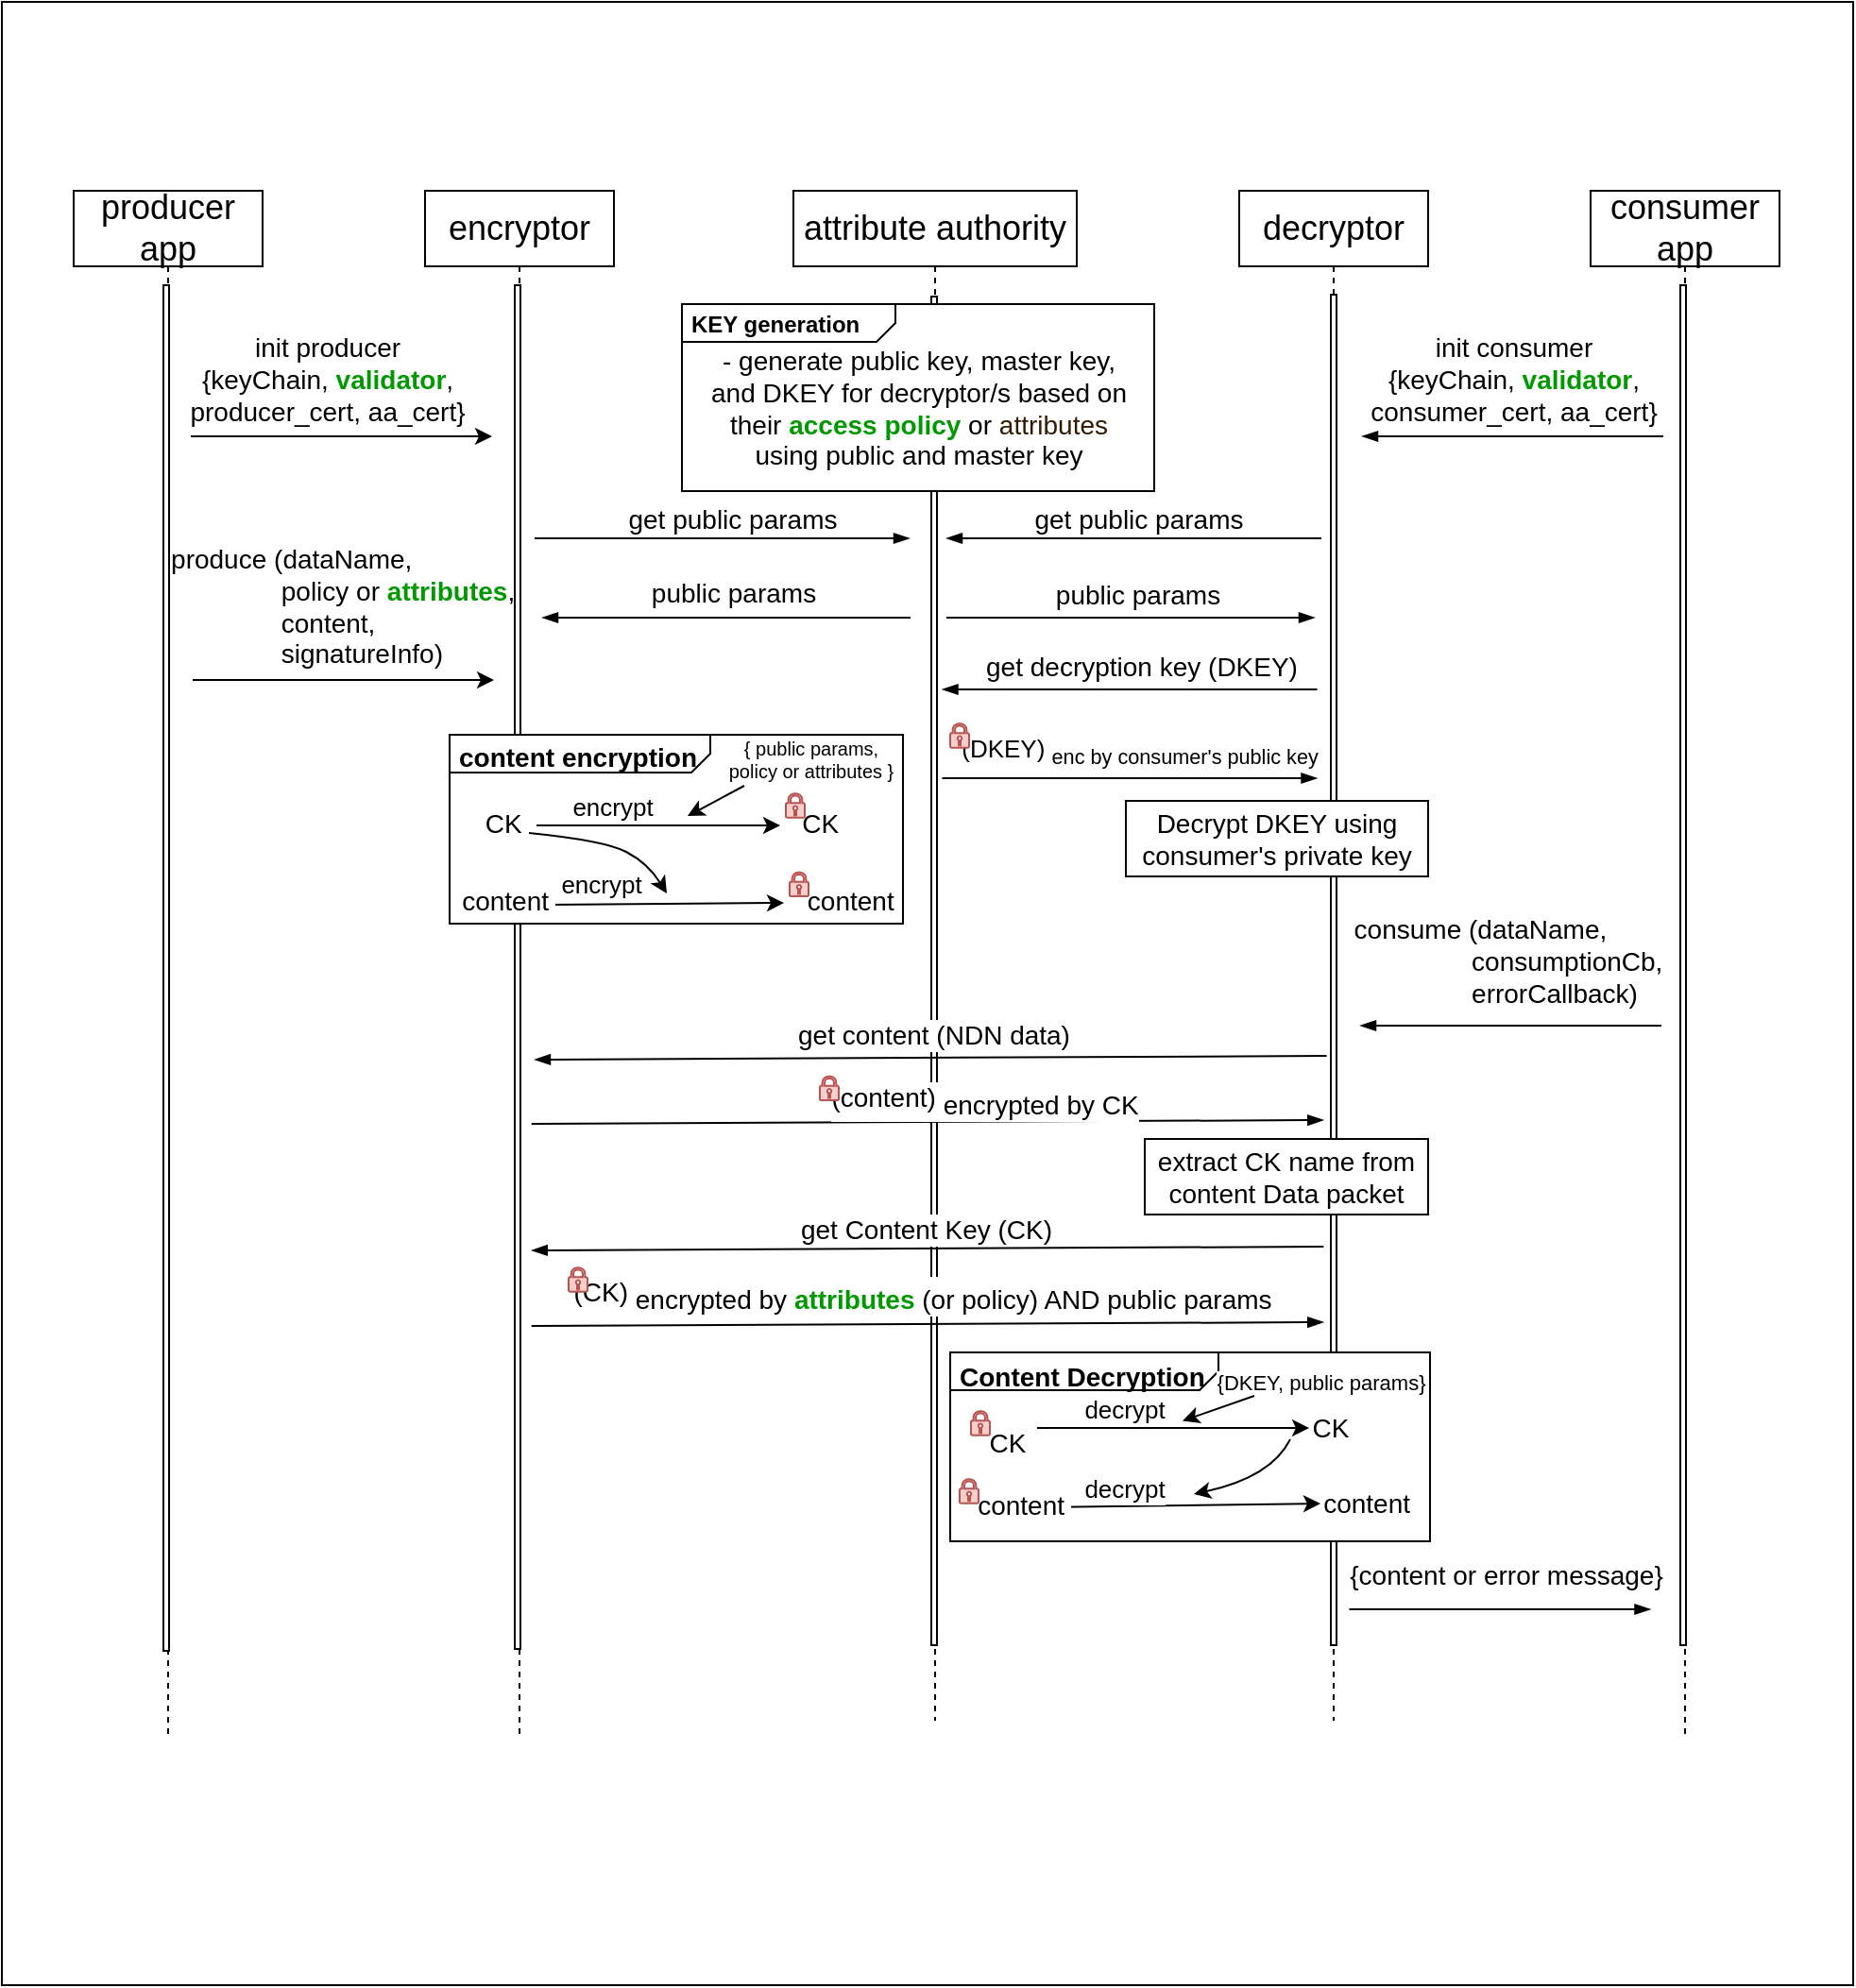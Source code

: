 <mxfile version="21.3.8" type="github" pages="2">
  <diagram name="sequence diagram" id="2YBvvXClWsGukQMizWep">
    <mxGraphModel dx="5487" dy="4367" grid="1" gridSize="10" guides="1" tooltips="1" connect="1" arrows="1" fold="1" page="1" pageScale="1" pageWidth="850" pageHeight="1100" math="0" shadow="0">
      <root>
        <mxCell id="0" />
        <mxCell id="1" parent="0" />
        <mxCell id="4xCnmBuZAuux_tQDBE8D-87" value="" style="rounded=0;whiteSpace=wrap;html=1;" parent="1" vertex="1">
          <mxGeometry x="70" y="-70" width="980" height="1050" as="geometry" />
        </mxCell>
        <mxCell id="aM9ryv3xv72pqoxQDRHE-1" value="&lt;font style=&quot;font-size: 18px;&quot;&gt;encryptor&lt;/font&gt;" style="shape=umlLifeline;perimeter=lifelinePerimeter;whiteSpace=wrap;html=1;container=0;dropTarget=0;collapsible=0;recursiveResize=0;outlineConnect=0;portConstraint=eastwest;newEdgeStyle={&quot;edgeStyle&quot;:&quot;elbowEdgeStyle&quot;,&quot;elbow&quot;:&quot;vertical&quot;,&quot;curved&quot;:0,&quot;rounded&quot;:0};" parent="1" vertex="1">
          <mxGeometry x="294" y="30" width="100" height="820" as="geometry" />
        </mxCell>
        <mxCell id="4xCnmBuZAuux_tQDBE8D-14" value="" style="html=1;points=[];perimeter=orthogonalPerimeter;outlineConnect=0;targetShapes=umlLifeline;portConstraint=eastwest;newEdgeStyle={&quot;edgeStyle&quot;:&quot;elbowEdgeStyle&quot;,&quot;elbow&quot;:&quot;vertical&quot;,&quot;curved&quot;:0,&quot;rounded&quot;:0};rounded=0;" parent="aM9ryv3xv72pqoxQDRHE-1" vertex="1">
          <mxGeometry x="47.5" y="50" width="3" height="722" as="geometry" />
        </mxCell>
        <mxCell id="aM9ryv3xv72pqoxQDRHE-5" value="&lt;font style=&quot;font-size: 18px;&quot;&gt;attribute authority&lt;br&gt;&lt;/font&gt;" style="shape=umlLifeline;perimeter=lifelinePerimeter;whiteSpace=wrap;html=1;container=0;dropTarget=0;collapsible=0;recursiveResize=0;outlineConnect=0;portConstraint=eastwest;newEdgeStyle={&quot;edgeStyle&quot;:&quot;elbowEdgeStyle&quot;,&quot;elbow&quot;:&quot;vertical&quot;,&quot;curved&quot;:0,&quot;rounded&quot;:0};" parent="1" vertex="1">
          <mxGeometry x="489" y="30" width="150" height="810" as="geometry" />
        </mxCell>
        <mxCell id="aM9ryv3xv72pqoxQDRHE-6" value="" style="html=1;points=[];perimeter=orthogonalPerimeter;outlineConnect=0;targetShapes=umlLifeline;portConstraint=eastwest;newEdgeStyle={&quot;edgeStyle&quot;:&quot;elbowEdgeStyle&quot;,&quot;elbow&quot;:&quot;vertical&quot;,&quot;curved&quot;:0,&quot;rounded&quot;:0};" parent="aM9ryv3xv72pqoxQDRHE-5" vertex="1">
          <mxGeometry x="73" y="56" width="3" height="714" as="geometry" />
        </mxCell>
        <mxCell id="--uOOFQUKAcR9e7xUCM7-2" value="&lt;font style=&quot;font-size: 18px;&quot;&gt;decryptor&lt;/font&gt;" style="shape=umlLifeline;perimeter=lifelinePerimeter;whiteSpace=wrap;html=1;container=0;dropTarget=0;collapsible=0;recursiveResize=0;outlineConnect=0;portConstraint=eastwest;newEdgeStyle={&quot;edgeStyle&quot;:&quot;elbowEdgeStyle&quot;,&quot;elbow&quot;:&quot;vertical&quot;,&quot;curved&quot;:0,&quot;rounded&quot;:0};" parent="1" vertex="1">
          <mxGeometry x="725" y="30" width="100" height="810" as="geometry" />
        </mxCell>
        <mxCell id="4xCnmBuZAuux_tQDBE8D-13" value="" style="html=1;points=[];perimeter=orthogonalPerimeter;outlineConnect=0;targetShapes=umlLifeline;portConstraint=eastwest;newEdgeStyle={&quot;edgeStyle&quot;:&quot;elbowEdgeStyle&quot;,&quot;elbow&quot;:&quot;vertical&quot;,&quot;curved&quot;:0,&quot;rounded&quot;:0};" parent="--uOOFQUKAcR9e7xUCM7-2" vertex="1">
          <mxGeometry x="48.5" y="55" width="3" height="715" as="geometry" />
        </mxCell>
        <mxCell id="4xCnmBuZAuux_tQDBE8D-1" value="" style="endArrow=blockThin;html=1;rounded=0;endSize=6;endFill=1;" parent="1" edge="1">
          <mxGeometry width="50" height="50" relative="1" as="geometry">
            <mxPoint x="352" y="214" as="sourcePoint" />
            <mxPoint x="550.5" y="214" as="targetPoint" />
          </mxGeometry>
        </mxCell>
        <mxCell id="4xCnmBuZAuux_tQDBE8D-3" value="" style="endArrow=blockThin;html=1;rounded=0;strokeColor=default;jumpStyle=none;jumpSize=5;endSize=6;endFill=1;" parent="1" edge="1">
          <mxGeometry width="50" height="50" relative="1" as="geometry">
            <mxPoint x="551" y="256" as="sourcePoint" />
            <mxPoint x="356" y="256" as="targetPoint" />
          </mxGeometry>
        </mxCell>
        <mxCell id="4xCnmBuZAuux_tQDBE8D-28" value="&lt;span style=&quot;text-align: left; font-size: 14px;&quot;&gt;public params&lt;br style=&quot;font-size: 14px;&quot;&gt;&lt;/span&gt;" style="edgeLabel;html=1;align=center;verticalAlign=middle;resizable=0;points=[];fontSize=14;labelBackgroundColor=none;" parent="4xCnmBuZAuux_tQDBE8D-3" vertex="1" connectable="0">
          <mxGeometry x="0.233" y="-1" relative="1" as="geometry">
            <mxPoint x="26" y="-12" as="offset" />
          </mxGeometry>
        </mxCell>
        <mxCell id="4xCnmBuZAuux_tQDBE8D-4" value="&lt;font style=&quot;font-size: 14px;&quot;&gt;get public params&lt;/font&gt;" style="text;html=1;strokeColor=none;fillColor=none;align=center;verticalAlign=middle;whiteSpace=wrap;rounded=0;fontSize=14;" parent="1" vertex="1">
          <mxGeometry x="387" y="189" width="140" height="30" as="geometry" />
        </mxCell>
        <mxCell id="4xCnmBuZAuux_tQDBE8D-9" value="" style="endArrow=none;html=1;rounded=0;strokeColor=default;jumpStyle=none;jumpSize=5;endSize=6;endFill=0;startArrow=blockThin;startFill=1;" parent="1" edge="1">
          <mxGeometry width="50" height="50" relative="1" as="geometry">
            <mxPoint x="765" y="256" as="sourcePoint" />
            <mxPoint x="570" y="256" as="targetPoint" />
          </mxGeometry>
        </mxCell>
        <mxCell id="4xCnmBuZAuux_tQDBE8D-29" value="public params" style="edgeLabel;html=1;align=center;verticalAlign=middle;resizable=0;points=[];fontSize=14;" parent="4xCnmBuZAuux_tQDBE8D-9" vertex="1" connectable="0">
          <mxGeometry x="0.274" y="-1" relative="1" as="geometry">
            <mxPoint x="30" y="-11" as="offset" />
          </mxGeometry>
        </mxCell>
        <mxCell id="4xCnmBuZAuux_tQDBE8D-11" value="" style="endArrow=none;html=1;rounded=0;endSize=6;startArrow=blockThin;startFill=1;endFill=0;" parent="1" edge="1">
          <mxGeometry width="50" height="50" relative="1" as="geometry">
            <mxPoint x="570" y="214" as="sourcePoint" />
            <mxPoint x="768.5" y="214" as="targetPoint" />
          </mxGeometry>
        </mxCell>
        <mxCell id="4xCnmBuZAuux_tQDBE8D-12" value="get public params" style="text;html=1;strokeColor=none;fillColor=none;align=center;verticalAlign=middle;whiteSpace=wrap;rounded=0;fontSize=14;" parent="1" vertex="1">
          <mxGeometry x="602" y="189" width="140" height="30" as="geometry" />
        </mxCell>
        <mxCell id="4xCnmBuZAuux_tQDBE8D-15" value="" style="endArrow=none;html=1;rounded=0;endSize=6;startArrow=blockThin;startFill=1;endFill=0;" parent="1" edge="1">
          <mxGeometry width="50" height="50" relative="1" as="geometry">
            <mxPoint x="567.75" y="294" as="sourcePoint" />
            <mxPoint x="766.25" y="294" as="targetPoint" />
          </mxGeometry>
        </mxCell>
        <mxCell id="4xCnmBuZAuux_tQDBE8D-32" value="get decryption key (DKEY)" style="edgeLabel;html=1;align=center;verticalAlign=middle;resizable=0;points=[];fontSize=14;" parent="4xCnmBuZAuux_tQDBE8D-15" vertex="1" connectable="0">
          <mxGeometry x="-0.086" y="3" relative="1" as="geometry">
            <mxPoint x="14" y="-9" as="offset" />
          </mxGeometry>
        </mxCell>
        <mxCell id="4xCnmBuZAuux_tQDBE8D-17" value="" style="endArrow=none;html=1;rounded=0;endSize=6;startArrow=blockThin;startFill=1;endFill=0;" parent="1" edge="1">
          <mxGeometry width="50" height="50" relative="1" as="geometry">
            <mxPoint x="352" y="490" as="sourcePoint" />
            <mxPoint x="771.25" y="488" as="targetPoint" />
          </mxGeometry>
        </mxCell>
        <mxCell id="4xCnmBuZAuux_tQDBE8D-22" value="get content (NDN data)" style="edgeLabel;html=1;align=center;verticalAlign=middle;resizable=0;points=[];fontSize=14;" parent="4xCnmBuZAuux_tQDBE8D-17" vertex="1" connectable="0">
          <mxGeometry x="0.134" y="-1" relative="1" as="geometry">
            <mxPoint x="-27" y="-13" as="offset" />
          </mxGeometry>
        </mxCell>
        <mxCell id="4xCnmBuZAuux_tQDBE8D-19" value="" style="endArrow=blockThin;html=1;rounded=0;endSize=6;startArrow=none;startFill=0;endFill=1;" parent="1" edge="1">
          <mxGeometry width="50" height="50" relative="1" as="geometry">
            <mxPoint x="350.38" y="524" as="sourcePoint" />
            <mxPoint x="769.63" y="522" as="targetPoint" />
          </mxGeometry>
        </mxCell>
        <mxCell id="4xCnmBuZAuux_tQDBE8D-20" value="" style="endArrow=none;html=1;rounded=0;endSize=6;startArrow=blockThin;startFill=1;endFill=0;" parent="1" edge="1">
          <mxGeometry width="50" height="50" relative="1" as="geometry">
            <mxPoint x="350.37" y="591" as="sourcePoint" />
            <mxPoint x="769.62" y="589" as="targetPoint" />
          </mxGeometry>
        </mxCell>
        <mxCell id="4xCnmBuZAuux_tQDBE8D-24" value="get Content Key (CK)" style="edgeLabel;html=1;align=center;verticalAlign=middle;resizable=0;points=[];fontSize=14;" parent="4xCnmBuZAuux_tQDBE8D-20" vertex="1" connectable="0">
          <mxGeometry x="-0.225" y="2" relative="1" as="geometry">
            <mxPoint x="46" y="-8" as="offset" />
          </mxGeometry>
        </mxCell>
        <mxCell id="4xCnmBuZAuux_tQDBE8D-21" value="" style="endArrow=blockThin;html=1;rounded=0;endSize=6;startArrow=none;startFill=0;endFill=1;" parent="1" edge="1">
          <mxGeometry width="50" height="50" relative="1" as="geometry">
            <mxPoint x="350.38" y="631" as="sourcePoint" />
            <mxPoint x="769.63" y="629" as="targetPoint" />
          </mxGeometry>
        </mxCell>
        <mxCell id="4xCnmBuZAuux_tQDBE8D-25" value="(CK)&amp;nbsp;&lt;sub style=&quot;font-size: 14px;&quot;&gt;encrypted by &lt;font color=&quot;#009900&quot;&gt;&lt;b&gt;attributes&lt;/b&gt;&lt;/font&gt; (or policy) AND public params&lt;/sub&gt;" style="edgeLabel;html=1;align=center;verticalAlign=middle;resizable=0;points=[];fontSize=14;" parent="4xCnmBuZAuux_tQDBE8D-21" vertex="1" connectable="0">
          <mxGeometry x="-0.164" y="-1" relative="1" as="geometry">
            <mxPoint x="31" y="-16" as="offset" />
          </mxGeometry>
        </mxCell>
        <mxCell id="4xCnmBuZAuux_tQDBE8D-23" value="(content)&amp;nbsp;&lt;sub style=&quot;border-color: var(--border-color); font-size: 14px;&quot;&gt;encrypted by CK&lt;/sub&gt;" style="edgeLabel;html=1;align=center;verticalAlign=middle;resizable=0;points=[];fontSize=14;" parent="1" vertex="1" connectable="0">
          <mxGeometry x="590.002" y="512.005" as="geometry" />
        </mxCell>
        <mxCell id="4xCnmBuZAuux_tQDBE8D-26" value="" style="endArrow=blockThin;html=1;rounded=0;endSize=6;startArrow=none;startFill=0;endFill=1;" parent="1" edge="1">
          <mxGeometry width="50" height="50" relative="1" as="geometry">
            <mxPoint x="567.75" y="341" as="sourcePoint" />
            <mxPoint x="766.25" y="341" as="targetPoint" />
          </mxGeometry>
        </mxCell>
        <mxCell id="4xCnmBuZAuux_tQDBE8D-31" value="(DKEY)&amp;nbsp;&lt;font style=&quot;font-size: 13px;&quot;&gt;&lt;sub style=&quot;&quot;&gt;enc by&amp;nbsp;&lt;/sub&gt;&lt;sub style=&quot;&quot;&gt;consumer&#39;s public key&lt;/sub&gt;&lt;/font&gt;" style="edgeLabel;html=1;align=center;verticalAlign=middle;resizable=0;points=[];fontSize=13;" parent="4xCnmBuZAuux_tQDBE8D-26" vertex="1" connectable="0">
          <mxGeometry x="-0.197" y="-3" relative="1" as="geometry">
            <mxPoint x="24" y="-17" as="offset" />
          </mxGeometry>
        </mxCell>
        <mxCell id="4xCnmBuZAuux_tQDBE8D-35" value="" style="sketch=0;aspect=fixed;pointerEvents=1;shadow=0;dashed=0;html=1;strokeColor=#b85450;labelPosition=center;verticalLabelPosition=bottom;verticalAlign=top;align=center;fillColor=#f8cecc;shape=mxgraph.mscae.enterprise.lock;" parent="1" vertex="1">
          <mxGeometry x="572" y="312" width="10" height="12.83" as="geometry" />
        </mxCell>
        <mxCell id="4xCnmBuZAuux_tQDBE8D-39" value="" style="sketch=0;aspect=fixed;pointerEvents=1;shadow=0;dashed=0;html=1;strokeColor=#b85450;labelPosition=center;verticalLabelPosition=bottom;verticalAlign=top;align=center;fillColor=#f8cecc;shape=mxgraph.mscae.enterprise.lock;" parent="1" vertex="1">
          <mxGeometry x="503" y="498.73" width="10" height="12.83" as="geometry" />
        </mxCell>
        <mxCell id="4xCnmBuZAuux_tQDBE8D-40" value="" style="sketch=0;aspect=fixed;pointerEvents=1;shadow=0;dashed=0;html=1;strokeColor=#b85450;labelPosition=center;verticalLabelPosition=bottom;verticalAlign=top;align=center;fillColor=#f8cecc;shape=mxgraph.mscae.enterprise.lock;" parent="1" vertex="1">
          <mxGeometry x="370" y="600" width="10" height="12.83" as="geometry" />
        </mxCell>
        <mxCell id="4xCnmBuZAuux_tQDBE8D-41" value="&lt;p style=&quot;margin:0px;margin-top:4px;margin-left:5px;text-align:left;&quot;&gt;&lt;b&gt;KEY generation&lt;br&gt;&lt;/b&gt;&lt;/p&gt;" style="html=1;shape=mxgraph.sysml.package;overflow=fill;labelX=113.88;align=left;spacingLeft=5;verticalAlign=top;spacingTop=-3;" parent="1" vertex="1">
          <mxGeometry x="430" y="90" width="250" height="99" as="geometry" />
        </mxCell>
        <mxCell id="4xCnmBuZAuux_tQDBE8D-43" value="&lt;font style=&quot;font-size: 14px;&quot;&gt;- generate public key, master key, and DKEY for decryptor/s based on their &lt;font color=&quot;#009900&quot;&gt;&lt;b&gt;access policy&lt;/b&gt;&lt;/font&gt; or &lt;font style=&quot;&quot; color=&quot;#331a00&quot;&gt;attributes&lt;/font&gt; using public and master key&lt;/font&gt;" style="text;html=1;strokeColor=none;fillColor=none;align=center;verticalAlign=middle;whiteSpace=wrap;rounded=0;" parent="1" vertex="1">
          <mxGeometry x="437.5" y="110" width="235" height="70" as="geometry" />
        </mxCell>
        <mxCell id="4xCnmBuZAuux_tQDBE8D-47" value="&lt;font style=&quot;font-size: 14px;&quot;&gt;Decrypt DKEY using consumer&#39;s private key&lt;/font&gt;" style="rounded=0;whiteSpace=wrap;html=1;glass=0;" parent="1" vertex="1">
          <mxGeometry x="665" y="353" width="160" height="40" as="geometry" />
        </mxCell>
        <mxCell id="4xCnmBuZAuux_tQDBE8D-48" value="&lt;font style=&quot;font-size: 14px;&quot;&gt;extract CK name from content Data packet&lt;/font&gt;" style="rounded=0;whiteSpace=wrap;html=1;" parent="1" vertex="1">
          <mxGeometry x="675" y="532" width="150" height="40" as="geometry" />
        </mxCell>
        <mxCell id="4xCnmBuZAuux_tQDBE8D-64" value="&lt;p style=&quot;margin:0px;margin-top:4px;margin-left:5px;text-align:left;&quot;&gt;&lt;b&gt;&lt;font style=&quot;font-size: 14px;&quot;&gt;content encryption&lt;/font&gt;&lt;br&gt;&lt;/b&gt;&lt;/p&gt;" style="html=1;shape=mxgraph.sysml.package;overflow=fill;labelX=138.37;align=left;spacingLeft=5;verticalAlign=top;spacingTop=-3;" parent="1" vertex="1">
          <mxGeometry x="307" y="318" width="240" height="100" as="geometry" />
        </mxCell>
        <mxCell id="4xCnmBuZAuux_tQDBE8D-65" value="" style="endArrow=classic;html=1;rounded=0;" parent="1" edge="1">
          <mxGeometry width="50" height="50" relative="1" as="geometry">
            <mxPoint x="353" y="366" as="sourcePoint" />
            <mxPoint x="482" y="366" as="targetPoint" />
          </mxGeometry>
        </mxCell>
        <mxCell id="4xCnmBuZAuux_tQDBE8D-66" value="{ public params, &lt;br&gt;policy or attributes }" style="edgeLabel;html=1;align=center;verticalAlign=middle;resizable=0;points=[];fontSize=10;" parent="4xCnmBuZAuux_tQDBE8D-65" vertex="1" connectable="0">
          <mxGeometry x="-0.084" y="3" relative="1" as="geometry">
            <mxPoint x="86" y="-32" as="offset" />
          </mxGeometry>
        </mxCell>
        <mxCell id="4xCnmBuZAuux_tQDBE8D-67" value="&amp;nbsp; CK" style="edgeLabel;html=1;align=center;verticalAlign=middle;resizable=0;points=[];fontSize=14;" parent="4xCnmBuZAuux_tQDBE8D-65" vertex="1" connectable="0">
          <mxGeometry x="0.857" y="-2" relative="1" as="geometry">
            <mxPoint x="26" y="-3" as="offset" />
          </mxGeometry>
        </mxCell>
        <mxCell id="4xCnmBuZAuux_tQDBE8D-77" value="&lt;font style=&quot;font-size: 13px;&quot;&gt;encrypt&lt;/font&gt;" style="edgeLabel;html=1;align=center;verticalAlign=middle;resizable=0;points=[];fontSize=13;" parent="4xCnmBuZAuux_tQDBE8D-65" vertex="1" connectable="0">
          <mxGeometry x="-0.662" relative="1" as="geometry">
            <mxPoint x="18" y="-10" as="offset" />
          </mxGeometry>
        </mxCell>
        <mxCell id="4xCnmBuZAuux_tQDBE8D-68" value="" style="endArrow=classic;html=1;rounded=0;" parent="1" edge="1">
          <mxGeometry width="50" height="50" relative="1" as="geometry">
            <mxPoint x="359" y="408" as="sourcePoint" />
            <mxPoint x="484" y="407" as="targetPoint" />
          </mxGeometry>
        </mxCell>
        <mxCell id="4xCnmBuZAuux_tQDBE8D-70" value="&lt;font style=&quot;font-size: 14px;&quot;&gt;CK&amp;nbsp;&amp;nbsp;&lt;/font&gt;" style="edgeLabel;html=1;align=center;verticalAlign=middle;resizable=0;points=[];" parent="1" vertex="1" connectable="0">
          <mxGeometry x="527.778" y="375" as="geometry">
            <mxPoint x="-189" y="-10" as="offset" />
          </mxGeometry>
        </mxCell>
        <mxCell id="4xCnmBuZAuux_tQDBE8D-72" value="&amp;nbsp; &amp;nbsp;content&amp;nbsp;" style="edgeLabel;html=1;align=center;verticalAlign=middle;resizable=0;points=[];fontSize=14;" parent="1" vertex="1" connectable="0">
          <mxGeometry x="516.998" y="408.27" as="geometry">
            <mxPoint x="-2" y="-3" as="offset" />
          </mxGeometry>
        </mxCell>
        <mxCell id="4xCnmBuZAuux_tQDBE8D-73" value="" style="sketch=0;aspect=fixed;pointerEvents=1;shadow=0;dashed=0;html=1;strokeColor=#b85450;labelPosition=center;verticalLabelPosition=bottom;verticalAlign=top;align=center;fillColor=#f8cecc;shape=mxgraph.mscae.enterprise.lock;" parent="1" vertex="1">
          <mxGeometry x="485" y="349" width="10" height="12.83" as="geometry" />
        </mxCell>
        <mxCell id="4xCnmBuZAuux_tQDBE8D-74" value="" style="sketch=0;aspect=fixed;pointerEvents=1;shadow=0;dashed=0;html=1;strokeColor=#b85450;labelPosition=center;verticalLabelPosition=bottom;verticalAlign=top;align=center;fillColor=#f8cecc;shape=mxgraph.mscae.enterprise.lock;" parent="1" vertex="1">
          <mxGeometry x="487" y="390.73" width="10" height="12.83" as="geometry" />
        </mxCell>
        <mxCell id="4xCnmBuZAuux_tQDBE8D-75" value="" style="group" parent="1" vertex="1" connectable="0">
          <mxGeometry x="572" y="645" width="254" height="100" as="geometry" />
        </mxCell>
        <mxCell id="4xCnmBuZAuux_tQDBE8D-54" value="&lt;p style=&quot;margin: 4px 0px 0px 5px; text-align: left;&quot;&gt;&lt;b style=&quot;&quot;&gt;&lt;font style=&quot;font-size: 14px;&quot;&gt;Content Decryption&lt;/font&gt;&lt;br style=&quot;font-size: 15px;&quot;&gt;&lt;/b&gt;&lt;/p&gt;" style="html=1;shape=mxgraph.sysml.package;overflow=fill;labelX=142.93;align=left;spacingLeft=5;verticalAlign=top;spacingTop=-3;fontSize=15;" parent="4xCnmBuZAuux_tQDBE8D-75" vertex="1">
          <mxGeometry width="254" height="100" as="geometry" />
        </mxCell>
        <mxCell id="4xCnmBuZAuux_tQDBE8D-55" value="" style="endArrow=classic;html=1;rounded=0;fontSize=15;" parent="4xCnmBuZAuux_tQDBE8D-75" edge="1">
          <mxGeometry width="50" height="50" relative="1" as="geometry">
            <mxPoint x="46" y="40" as="sourcePoint" />
            <mxPoint x="190" y="40" as="targetPoint" />
          </mxGeometry>
        </mxCell>
        <mxCell id="4xCnmBuZAuux_tQDBE8D-57" value="{DKEY, public params}" style="edgeLabel;html=1;align=center;verticalAlign=middle;resizable=0;points=[];fontSize=11;" parent="4xCnmBuZAuux_tQDBE8D-55" vertex="1" connectable="0">
          <mxGeometry x="-0.084" y="3" relative="1" as="geometry">
            <mxPoint x="84" y="-21" as="offset" />
          </mxGeometry>
        </mxCell>
        <mxCell id="4xCnmBuZAuux_tQDBE8D-59" value="&lt;font style=&quot;font-size: 14px;&quot;&gt;CK&lt;/font&gt;" style="edgeLabel;html=1;align=center;verticalAlign=middle;resizable=0;points=[];fontSize=15;" parent="4xCnmBuZAuux_tQDBE8D-55" vertex="1" connectable="0">
          <mxGeometry x="0.857" y="-2" relative="1" as="geometry">
            <mxPoint x="21" y="-3" as="offset" />
          </mxGeometry>
        </mxCell>
        <mxCell id="4xCnmBuZAuux_tQDBE8D-56" value="" style="endArrow=classic;html=1;rounded=0;fontSize=15;" parent="4xCnmBuZAuux_tQDBE8D-75" edge="1">
          <mxGeometry width="50" height="50" relative="1" as="geometry">
            <mxPoint x="49" y="82" as="sourcePoint" />
            <mxPoint x="196" y="80" as="targetPoint" />
          </mxGeometry>
        </mxCell>
        <mxCell id="4xCnmBuZAuux_tQDBE8D-60" value="&lt;font style=&quot;font-size: 14px;&quot;&gt;CK&lt;/font&gt;" style="edgeLabel;html=1;align=center;verticalAlign=middle;resizable=0;points=[];fontSize=15;" parent="4xCnmBuZAuux_tQDBE8D-75" vertex="1" connectable="0">
          <mxGeometry x="227.778" y="49" as="geometry">
            <mxPoint x="-198" y="-2" as="offset" />
          </mxGeometry>
        </mxCell>
        <mxCell id="4xCnmBuZAuux_tQDBE8D-61" value="&lt;font style=&quot;font-size: 14px;&quot;&gt;content&amp;nbsp;&lt;/font&gt;" style="edgeLabel;html=1;align=center;verticalAlign=middle;resizable=0;points=[];fontSize=15;" parent="4xCnmBuZAuux_tQDBE8D-75" vertex="1" connectable="0">
          <mxGeometry x="244.778" y="72" as="geometry">
            <mxPoint x="-206" y="8" as="offset" />
          </mxGeometry>
        </mxCell>
        <mxCell id="4xCnmBuZAuux_tQDBE8D-62" value="&lt;font style=&quot;font-size: 14px;&quot;&gt;content&amp;nbsp;&lt;/font&gt;" style="edgeLabel;html=1;align=center;verticalAlign=middle;resizable=0;points=[];fontSize=15;" parent="4xCnmBuZAuux_tQDBE8D-75" vertex="1" connectable="0">
          <mxGeometry x="223.998" y="81.27" as="geometry">
            <mxPoint x="-2" y="-3" as="offset" />
          </mxGeometry>
        </mxCell>
        <mxCell id="4xCnmBuZAuux_tQDBE8D-52" value="" style="sketch=0;aspect=fixed;pointerEvents=1;shadow=0;dashed=0;html=1;strokeColor=#b85450;labelPosition=center;verticalLabelPosition=bottom;verticalAlign=top;align=center;fillColor=#f8cecc;shape=mxgraph.mscae.enterprise.lock;fontSize=15;" parent="4xCnmBuZAuux_tQDBE8D-75" vertex="1">
          <mxGeometry x="11" y="31" width="10" height="12.83" as="geometry" />
        </mxCell>
        <mxCell id="4xCnmBuZAuux_tQDBE8D-63" value="" style="sketch=0;aspect=fixed;pointerEvents=1;shadow=0;dashed=0;html=1;strokeColor=#b85450;labelPosition=center;verticalLabelPosition=bottom;verticalAlign=top;align=center;fillColor=#f8cecc;shape=mxgraph.mscae.enterprise.lock;fontSize=15;" parent="4xCnmBuZAuux_tQDBE8D-75" vertex="1">
          <mxGeometry x="5" y="67" width="10" height="12.83" as="geometry" />
        </mxCell>
        <mxCell id="4xCnmBuZAuux_tQDBE8D-82" value="&lt;font style=&quot;font-size: 13px;&quot;&gt;decrypt&lt;/font&gt;" style="edgeLabel;html=1;align=center;verticalAlign=middle;resizable=0;points=[];fontSize=15;" parent="4xCnmBuZAuux_tQDBE8D-75" vertex="1" connectable="0">
          <mxGeometry x="91.222" y="35" as="geometry">
            <mxPoint x="1" y="-6" as="offset" />
          </mxGeometry>
        </mxCell>
        <mxCell id="4xCnmBuZAuux_tQDBE8D-83" value="&lt;font style=&quot;font-size: 13px;&quot;&gt;decrypt&lt;/font&gt;" style="edgeLabel;html=1;align=center;verticalAlign=middle;resizable=0;points=[];fontSize=15;" parent="4xCnmBuZAuux_tQDBE8D-75" vertex="1" connectable="0">
          <mxGeometry x="92.002" y="71" as="geometry" />
        </mxCell>
        <mxCell id="4xCnmBuZAuux_tQDBE8D-84" value="" style="curved=1;endArrow=classic;html=1;rounded=0;fontSize=15;" parent="4xCnmBuZAuux_tQDBE8D-75" edge="1">
          <mxGeometry width="50" height="50" relative="1" as="geometry">
            <mxPoint x="180" y="46" as="sourcePoint" />
            <mxPoint x="129" y="75" as="targetPoint" />
            <Array as="points">
              <mxPoint x="170" y="66" />
            </Array>
          </mxGeometry>
        </mxCell>
        <mxCell id="4xCnmBuZAuux_tQDBE8D-86" value="" style="endArrow=classic;html=1;rounded=0;fontSize=15;" parent="4xCnmBuZAuux_tQDBE8D-75" edge="1">
          <mxGeometry width="50" height="50" relative="1" as="geometry">
            <mxPoint x="161" y="23" as="sourcePoint" />
            <mxPoint x="123" y="36.27" as="targetPoint" />
          </mxGeometry>
        </mxCell>
        <mxCell id="4xCnmBuZAuux_tQDBE8D-79" value="" style="curved=1;endArrow=classic;html=1;rounded=0;" parent="1" edge="1">
          <mxGeometry width="50" height="50" relative="1" as="geometry">
            <mxPoint x="349" y="370" as="sourcePoint" />
            <mxPoint x="422" y="402" as="targetPoint" />
            <Array as="points">
              <mxPoint x="389" y="374" />
              <mxPoint x="412" y="386" />
            </Array>
          </mxGeometry>
        </mxCell>
        <mxCell id="4xCnmBuZAuux_tQDBE8D-80" value="encrypt" style="edgeLabel;html=1;align=center;verticalAlign=middle;resizable=0;points=[];fontSize=13;" parent="1" vertex="1" connectable="0">
          <mxGeometry x="387.002" y="397" as="geometry" />
        </mxCell>
        <mxCell id="4xCnmBuZAuux_tQDBE8D-81" value="" style="endArrow=classic;html=1;rounded=0;" parent="1" edge="1">
          <mxGeometry width="50" height="50" relative="1" as="geometry">
            <mxPoint x="463" y="345" as="sourcePoint" />
            <mxPoint x="433" y="361" as="targetPoint" />
          </mxGeometry>
        </mxCell>
        <mxCell id="ukz8i4zWE4Mde8tVxVIn-1" value="&lt;font style=&quot;font-size: 18px;&quot;&gt;producer&lt;br&gt;app&lt;br&gt;&lt;/font&gt;" style="shape=umlLifeline;perimeter=lifelinePerimeter;whiteSpace=wrap;html=1;container=0;dropTarget=0;collapsible=0;recursiveResize=0;outlineConnect=0;portConstraint=eastwest;newEdgeStyle={&quot;edgeStyle&quot;:&quot;elbowEdgeStyle&quot;,&quot;elbow&quot;:&quot;vertical&quot;,&quot;curved&quot;:0,&quot;rounded&quot;:0};" parent="1" vertex="1">
          <mxGeometry x="108" y="30" width="100" height="820" as="geometry" />
        </mxCell>
        <mxCell id="ukz8i4zWE4Mde8tVxVIn-2" value="" style="html=1;points=[];perimeter=orthogonalPerimeter;outlineConnect=0;targetShapes=umlLifeline;portConstraint=eastwest;newEdgeStyle={&quot;edgeStyle&quot;:&quot;elbowEdgeStyle&quot;,&quot;elbow&quot;:&quot;vertical&quot;,&quot;curved&quot;:0,&quot;rounded&quot;:0};rounded=0;" parent="ukz8i4zWE4Mde8tVxVIn-1" vertex="1">
          <mxGeometry x="47.5" y="50" width="3" height="723" as="geometry" />
        </mxCell>
        <mxCell id="ukz8i4zWE4Mde8tVxVIn-3" value="&lt;font style=&quot;font-size: 18px;&quot;&gt;consumer&lt;br&gt;app&lt;br&gt;&lt;/font&gt;" style="shape=umlLifeline;perimeter=lifelinePerimeter;whiteSpace=wrap;html=1;container=0;dropTarget=0;collapsible=0;recursiveResize=0;outlineConnect=0;portConstraint=eastwest;newEdgeStyle={&quot;edgeStyle&quot;:&quot;elbowEdgeStyle&quot;,&quot;elbow&quot;:&quot;vertical&quot;,&quot;curved&quot;:0,&quot;rounded&quot;:0};" parent="1" vertex="1">
          <mxGeometry x="911" y="30" width="100" height="820" as="geometry" />
        </mxCell>
        <mxCell id="ukz8i4zWE4Mde8tVxVIn-4" value="" style="html=1;points=[];perimeter=orthogonalPerimeter;outlineConnect=0;targetShapes=umlLifeline;portConstraint=eastwest;newEdgeStyle={&quot;edgeStyle&quot;:&quot;elbowEdgeStyle&quot;,&quot;elbow&quot;:&quot;vertical&quot;,&quot;curved&quot;:0,&quot;rounded&quot;:0};rounded=0;" parent="ukz8i4zWE4Mde8tVxVIn-3" vertex="1">
          <mxGeometry x="47.5" y="50" width="3" height="720" as="geometry" />
        </mxCell>
        <mxCell id="ukz8i4zWE4Mde8tVxVIn-6" value="" style="endArrow=classic;html=1;rounded=0;" parent="1" edge="1">
          <mxGeometry width="50" height="50" relative="1" as="geometry">
            <mxPoint x="171" y="289" as="sourcePoint" />
            <mxPoint x="330.5" y="289" as="targetPoint" />
          </mxGeometry>
        </mxCell>
        <mxCell id="ukz8i4zWE4Mde8tVxVIn-9" value="&lt;div style=&quot;text-align: left;&quot;&gt;&lt;span style=&quot;background-color: initial;&quot;&gt;produce (&lt;/span&gt;&lt;span style=&quot;background-color: initial;&quot;&gt;dataName,&lt;/span&gt;&lt;/div&gt;&lt;span style=&quot;background-color: initial;&quot;&gt;&lt;div style=&quot;text-align: left;&quot;&gt;&lt;span style=&quot;background-color: initial;&quot;&gt;&amp;nbsp; &amp;nbsp; &amp;nbsp; &amp;nbsp; &amp;nbsp; &amp;nbsp; &amp;nbsp; &amp;nbsp;policy or &lt;font color=&quot;#009900&quot;&gt;&lt;b&gt;attributes&lt;/b&gt;&lt;/font&gt;,&amp;nbsp;&lt;/span&gt;&lt;/div&gt;&lt;/span&gt;&lt;span style=&quot;background-color: initial;&quot;&gt;&lt;div style=&quot;text-align: left;&quot;&gt;&lt;span style=&quot;background-color: initial;&quot;&gt;&amp;nbsp; &amp;nbsp; &amp;nbsp; &amp;nbsp; &amp;nbsp; &amp;nbsp; &amp;nbsp; &amp;nbsp;content, &lt;br&gt;&amp;nbsp; &amp;nbsp; &amp;nbsp; &amp;nbsp; &amp;nbsp; &amp;nbsp; &amp;nbsp; &amp;nbsp;signatureInfo)&lt;/span&gt;&lt;/div&gt;&lt;/span&gt;" style="edgeLabel;html=1;align=center;verticalAlign=middle;resizable=0;points=[];fontSize=14;labelBackgroundColor=none;" parent="1" vertex="1" connectable="0">
          <mxGeometry x="251.997" y="250" as="geometry" />
        </mxCell>
        <mxCell id="ukz8i4zWE4Mde8tVxVIn-10" value="" style="endArrow=none;html=1;rounded=0;endFill=0;startArrow=blockThin;startFill=1;" parent="1" edge="1">
          <mxGeometry width="50" height="50" relative="1" as="geometry">
            <mxPoint x="789" y="471.97" as="sourcePoint" />
            <mxPoint x="948.5" y="471.97" as="targetPoint" />
          </mxGeometry>
        </mxCell>
        <mxCell id="ukz8i4zWE4Mde8tVxVIn-11" value="&lt;div style=&quot;text-align: left;&quot;&gt;&lt;span style=&quot;background-color: initial;&quot;&gt;consume (&lt;/span&gt;&lt;span style=&quot;background-color: initial;&quot;&gt;dataName,&lt;/span&gt;&lt;/div&gt;&lt;div style=&quot;text-align: left;&quot;&gt;&lt;span style=&quot;background-color: initial;&quot;&gt;&amp;nbsp; &amp;nbsp; &amp;nbsp; &amp;nbsp; &amp;nbsp; &amp;nbsp; &amp;nbsp; &amp;nbsp; consumptionCb,&lt;/span&gt;&lt;/div&gt;&lt;span style=&quot;background-color: initial;&quot;&gt;&lt;/span&gt;&lt;span style=&quot;background-color: initial;&quot;&gt;&lt;div style=&quot;text-align: left;&quot;&gt;&lt;span style=&quot;background-color: initial;&quot;&gt;&amp;nbsp; &amp;nbsp; &amp;nbsp; &amp;nbsp; &amp;nbsp; &amp;nbsp; &amp;nbsp; &amp;nbsp; errorCallback&lt;/span&gt;&lt;span style=&quot;background-color: initial;&quot;&gt;)&lt;/span&gt;&lt;/div&gt;&lt;/span&gt;" style="edgeLabel;html=1;align=center;verticalAlign=middle;resizable=0;points=[];fontSize=14;labelBackgroundColor=none;" parent="1" vertex="1" connectable="0">
          <mxGeometry x="866.997" y="437.97" as="geometry" />
        </mxCell>
        <mxCell id="ukz8i4zWE4Mde8tVxVIn-12" value="" style="endArrow=none;html=1;rounded=0;endFill=0;startArrow=blockThin;startFill=1;" parent="1" edge="1">
          <mxGeometry width="50" height="50" relative="1" as="geometry">
            <mxPoint x="942.75" y="781" as="sourcePoint" />
            <mxPoint x="783.25" y="781" as="targetPoint" />
          </mxGeometry>
        </mxCell>
        <mxCell id="ukz8i4zWE4Mde8tVxVIn-13" value="&lt;div style=&quot;text-align: left;&quot;&gt;{content or error message}&lt;/div&gt;" style="edgeLabel;html=1;align=center;verticalAlign=middle;resizable=0;points=[];fontSize=14;labelBackgroundColor=none;" parent="1" vertex="1" connectable="0">
          <mxGeometry x="860.997" y="753" as="geometry">
            <mxPoint x="5" y="10" as="offset" />
          </mxGeometry>
        </mxCell>
        <mxCell id="ukz8i4zWE4Mde8tVxVIn-14" value="" style="endArrow=none;html=1;rounded=0;endFill=0;startArrow=blockThin;startFill=1;" parent="1" edge="1">
          <mxGeometry width="50" height="50" relative="1" as="geometry">
            <mxPoint x="790" y="160" as="sourcePoint" />
            <mxPoint x="949.5" y="160" as="targetPoint" />
          </mxGeometry>
        </mxCell>
        <mxCell id="ukz8i4zWE4Mde8tVxVIn-16" value="" style="endArrow=classic;html=1;rounded=0;" parent="1" edge="1">
          <mxGeometry width="50" height="50" relative="1" as="geometry">
            <mxPoint x="170" y="160.0" as="sourcePoint" />
            <mxPoint x="329.5" y="160.0" as="targetPoint" />
          </mxGeometry>
        </mxCell>
        <mxCell id="ukz8i4zWE4Mde8tVxVIn-17" value="&lt;div style=&quot;&quot;&gt;init producer&lt;/div&gt;&lt;div style=&quot;&quot;&gt;{keyChain,&amp;nbsp;&lt;span style=&quot;background-color: initial;&quot;&gt;&lt;b style=&quot;&quot;&gt;&lt;font color=&quot;#009900&quot;&gt;validator&lt;/font&gt;&lt;/b&gt;,&lt;/span&gt;&lt;/div&gt;&lt;div style=&quot;&quot;&gt;producer_cert,&amp;nbsp;&lt;span style=&quot;background-color: initial;&quot;&gt;aa_cert}&lt;/span&gt;&lt;/div&gt;" style="edgeLabel;html=1;align=center;verticalAlign=middle;resizable=0;points=[];fontSize=14;labelBackgroundColor=none;" parent="1" vertex="1" connectable="0">
          <mxGeometry x="241.997" y="129.33" as="geometry" />
        </mxCell>
        <mxCell id="ukz8i4zWE4Mde8tVxVIn-18" value="&lt;div style=&quot;&quot;&gt;init consumer&lt;/div&gt;&lt;div style=&quot;&quot;&gt;{keyChain,&amp;nbsp;&lt;b style=&quot;border-color: var(--border-color);&quot;&gt;&lt;font color=&quot;#009900&quot;&gt;validator&lt;/font&gt;&lt;/b&gt;&lt;span style=&quot;background-color: initial;&quot;&gt;,&lt;/span&gt;&lt;/div&gt;&lt;div style=&quot;&quot;&gt;consumer_cert,&amp;nbsp;&lt;span style=&quot;background-color: initial;&quot;&gt;aa_cert}&lt;/span&gt;&lt;/div&gt;" style="edgeLabel;html=1;align=center;verticalAlign=middle;resizable=0;points=[];fontSize=14;labelBackgroundColor=none;rotation=0;" parent="1" vertex="1" connectable="0">
          <mxGeometry x="869.997" y="129.33" as="geometry" />
        </mxCell>
        <mxCell id="Vy43P-Urei72TAHWFiJN-2" value="content&amp;nbsp;" style="edgeLabel;html=1;align=center;verticalAlign=middle;resizable=0;points=[];fontSize=14;" vertex="1" connectable="0" parent="1">
          <mxGeometry x="339.998" y="408.27" as="geometry">
            <mxPoint x="-2" y="-3" as="offset" />
          </mxGeometry>
        </mxCell>
      </root>
    </mxGraphModel>
  </diagram>
  <diagram id="lXy7B5VbUtj5mnllIxI4" name="naming">
    <mxGraphModel dx="5842" dy="4160" grid="1" gridSize="10" guides="1" tooltips="1" connect="1" arrows="1" fold="1" page="1" pageScale="1" pageWidth="850" pageHeight="1100" math="0" shadow="0">
      <root>
        <mxCell id="0" />
        <mxCell id="1" parent="0" />
        <mxCell id="7yX1gZiJL7gWCwD5lG3C-1" value="" style="rounded=0;whiteSpace=wrap;html=1;container=0;fillColor=default;" vertex="1" parent="1">
          <mxGeometry x="-2280" y="-1219" width="1460" height="699" as="geometry" />
        </mxCell>
        <mxCell id="7yX1gZiJL7gWCwD5lG3C-2" value="" style="rounded=0;whiteSpace=wrap;html=1;fontFamily=Times New Roman;fontSize=25;dashed=1;fillColor=default;" vertex="1" parent="1">
          <mxGeometry x="-790" y="-1225" width="1363" height="1070" as="geometry" />
        </mxCell>
        <mxCell id="7yX1gZiJL7gWCwD5lG3C-3" value="" style="rounded=0;whiteSpace=wrap;html=1;" vertex="1" parent="1">
          <mxGeometry x="-770" y="570" width="773" height="390" as="geometry" />
        </mxCell>
        <mxCell id="7yX1gZiJL7gWCwD5lG3C-4" value="" style="rounded=0;whiteSpace=wrap;html=1;dashed=1;fontStyle=0" vertex="1" parent="1">
          <mxGeometry x="54" y="-740" width="245" height="80" as="geometry" />
        </mxCell>
        <mxCell id="7yX1gZiJL7gWCwD5lG3C-5" value="" style="rounded=0;whiteSpace=wrap;html=1;dashed=1;fontStyle=0" vertex="1" parent="1">
          <mxGeometry x="-691" y="-612" width="730" height="72" as="geometry" />
        </mxCell>
        <mxCell id="7yX1gZiJL7gWCwD5lG3C-6" value="" style="rounded=0;whiteSpace=wrap;html=1;dashed=1;fontStyle=0" vertex="1" parent="1">
          <mxGeometry x="-691" y="-740" width="730" height="80" as="geometry" />
        </mxCell>
        <mxCell id="7yX1gZiJL7gWCwD5lG3C-7" style="edgeStyle=orthogonalEdgeStyle;rounded=0;orthogonalLoop=1;jettySize=auto;html=1;exitX=0.5;exitY=1;exitDx=0;exitDy=0;entryX=0.5;entryY=0;entryDx=0;entryDy=0;startArrow=none;startFill=0;endArrow=none;endFill=0;fontStyle=0" edge="1" parent="1" source="7yX1gZiJL7gWCwD5lG3C-8" target="7yX1gZiJL7gWCwD5lG3C-10">
          <mxGeometry relative="1" as="geometry" />
        </mxCell>
        <mxCell id="7yX1gZiJL7gWCwD5lG3C-8" value="&lt;font style=&quot;font-size: 25px&quot; face=&quot;Times New Roman&quot;&gt;/org/mguard&lt;/font&gt;" style="rounded=1;whiteSpace=wrap;html=1;fontStyle=0" vertex="1" parent="1">
          <mxGeometry x="-356" y="-1060" width="134" height="40" as="geometry" />
        </mxCell>
        <mxCell id="7yX1gZiJL7gWCwD5lG3C-9" style="edgeStyle=orthogonalEdgeStyle;rounded=0;orthogonalLoop=1;jettySize=auto;html=1;exitX=0.5;exitY=1;exitDx=0;exitDy=0;entryX=0.5;entryY=0;entryDx=0;entryDy=0;startArrow=none;startFill=0;endArrow=none;endFill=0;fontStyle=0" edge="1" parent="1" source="7yX1gZiJL7gWCwD5lG3C-10" target="7yX1gZiJL7gWCwD5lG3C-11">
          <mxGeometry relative="1" as="geometry" />
        </mxCell>
        <mxCell id="7yX1gZiJL7gWCwD5lG3C-10" value="&lt;font style=&quot;font-size: 25px&quot; face=&quot;Times New Roman&quot;&gt;mperf&lt;/font&gt;" style="rounded=1;whiteSpace=wrap;html=1;fontStyle=0" vertex="1" parent="1">
          <mxGeometry x="-344.5" y="-967" width="109" height="36" as="geometry" />
        </mxCell>
        <mxCell id="7yX1gZiJL7gWCwD5lG3C-11" value="&lt;font style=&quot;font-size: 23px&quot; face=&quot;Times New Roman&quot;&gt;dd40c&lt;/font&gt;" style="rounded=1;whiteSpace=wrap;html=1;fontStyle=0" vertex="1" parent="1">
          <mxGeometry x="-338.5" y="-854" width="97" height="36" as="geometry" />
        </mxCell>
        <mxCell id="7yX1gZiJL7gWCwD5lG3C-12" value="&lt;font style=&quot;font-size: 25px;&quot;&gt;phone&lt;/font&gt;" style="rounded=1;whiteSpace=wrap;html=1;fontStyle=0;fontFamily=Times New Roman;fontSize=25;" vertex="1" parent="1">
          <mxGeometry x="-497" y="-714" width="120" height="36" as="geometry" />
        </mxCell>
        <mxCell id="7yX1gZiJL7gWCwD5lG3C-13" value="&lt;font style=&quot;font-size: 25px;&quot;&gt;motion-sense&lt;/font&gt;" style="rounded=1;whiteSpace=wrap;html=1;fontStyle=0;fontFamily=Times New Roman;fontSize=25;" vertex="1" parent="1">
          <mxGeometry x="-230" y="-714" width="140" height="36" as="geometry" />
        </mxCell>
        <mxCell id="7yX1gZiJL7gWCwD5lG3C-14" value="&lt;font style=&quot;font-size: 25px;&quot;&gt;data-analysis&lt;/font&gt;" style="rounded=1;whiteSpace=wrap;html=1;fontStyle=0;fontFamily=Times New Roman;fontSize=25;" vertex="1" parent="1">
          <mxGeometry x="89" y="-714" width="140" height="36" as="geometry" />
        </mxCell>
        <mxCell id="7yX1gZiJL7gWCwD5lG3C-15" value="&lt;span style=&quot;font-size: 25px;&quot;&gt;location&lt;/span&gt;" style="rounded=1;whiteSpace=wrap;html=1;fontStyle=0;fontFamily=Times New Roman;fontSize=25;" vertex="1" parent="1">
          <mxGeometry x="-677" y="-586" width="107" height="36" as="geometry" />
        </mxCell>
        <mxCell id="7yX1gZiJL7gWCwD5lG3C-16" value="&lt;span style=&quot;font-size: 25px;&quot;&gt;accelerometer&lt;/span&gt;" style="rounded=1;whiteSpace=wrap;html=1;fontStyle=0;fontFamily=Times New Roman;fontSize=25;" vertex="1" parent="1">
          <mxGeometry x="-517" y="-586" width="160" height="36" as="geometry" />
        </mxCell>
        <mxCell id="7yX1gZiJL7gWCwD5lG3C-17" value="&lt;font style=&quot;font-size: 25px;&quot;&gt;accelerometer&lt;/font&gt;" style="rounded=1;whiteSpace=wrap;html=1;fontStyle=0;fontFamily=Times New Roman;fontSize=25;" vertex="1" parent="1">
          <mxGeometry x="-161.5" y="-586" width="150" height="36" as="geometry" />
        </mxCell>
        <mxCell id="7yX1gZiJL7gWCwD5lG3C-18" style="edgeStyle=orthogonalEdgeStyle;rounded=0;orthogonalLoop=1;jettySize=auto;html=1;exitX=0.5;exitY=1;exitDx=0;exitDy=0;entryX=0.5;entryY=0;entryDx=0;entryDy=0;startArrow=none;startFill=0;endArrow=none;endFill=0;fontStyle=0" edge="1" parent="1" source="7yX1gZiJL7gWCwD5lG3C-19" target="7yX1gZiJL7gWCwD5lG3C-20">
          <mxGeometry relative="1" as="geometry" />
        </mxCell>
        <mxCell id="7yX1gZiJL7gWCwD5lG3C-19" value="&lt;font style=&quot;font-size: 25px;&quot;&gt;gyroscope&lt;/font&gt;" style="rounded=1;whiteSpace=wrap;html=1;fontStyle=0;fontFamily=Times New Roman;fontSize=25;" vertex="1" parent="1">
          <mxGeometry x="-316.5" y="-586" width="117" height="36" as="geometry" />
        </mxCell>
        <mxCell id="7yX1gZiJL7gWCwD5lG3C-20" value="&lt;span style=&quot;font-size: 25px;&quot;&gt;left-wrist&lt;/span&gt;" style="rounded=1;whiteSpace=wrap;html=1;fontStyle=0;fontFamily=Times New Roman;fontSize=25;" vertex="1" parent="1">
          <mxGeometry x="-317" y="-496" width="117" height="36" as="geometry" />
        </mxCell>
        <mxCell id="7yX1gZiJL7gWCwD5lG3C-21" value="" style="endArrow=none;html=1;exitX=0.5;exitY=0;exitDx=0;exitDy=0;fontStyle=0;entryX=0.5;entryY=1;entryDx=0;entryDy=0;" edge="1" parent="1" source="7yX1gZiJL7gWCwD5lG3C-12" target="7yX1gZiJL7gWCwD5lG3C-11">
          <mxGeometry width="50" height="50" relative="1" as="geometry">
            <mxPoint x="-588" y="-700" as="sourcePoint" />
            <mxPoint x="-211" y="-830" as="targetPoint" />
          </mxGeometry>
        </mxCell>
        <mxCell id="7yX1gZiJL7gWCwD5lG3C-22" value="" style="endArrow=none;html=1;exitX=0.5;exitY=0;exitDx=0;exitDy=0;entryX=0.5;entryY=1;entryDx=0;entryDy=0;fontStyle=0" edge="1" parent="1" source="7yX1gZiJL7gWCwD5lG3C-13" target="7yX1gZiJL7gWCwD5lG3C-11">
          <mxGeometry width="50" height="50" relative="1" as="geometry">
            <mxPoint x="-291" y="-700" as="sourcePoint" />
            <mxPoint x="-221" y="-830" as="targetPoint" />
          </mxGeometry>
        </mxCell>
        <mxCell id="7yX1gZiJL7gWCwD5lG3C-23" value="" style="endArrow=none;html=1;exitX=0.5;exitY=0;exitDx=0;exitDy=0;entryX=0.5;entryY=1;entryDx=0;entryDy=0;fontStyle=0" edge="1" parent="1" source="7yX1gZiJL7gWCwD5lG3C-14" target="7yX1gZiJL7gWCwD5lG3C-11">
          <mxGeometry width="50" height="50" relative="1" as="geometry">
            <mxPoint x="-1" y="-700" as="sourcePoint" />
            <mxPoint x="-201" y="-820.0" as="targetPoint" />
          </mxGeometry>
        </mxCell>
        <mxCell id="7yX1gZiJL7gWCwD5lG3C-24" value="" style="endArrow=none;html=1;exitX=0.5;exitY=0;exitDx=0;exitDy=0;entryX=0.5;entryY=1;entryDx=0;entryDy=0;fontStyle=0" edge="1" parent="1" source="7yX1gZiJL7gWCwD5lG3C-16" target="7yX1gZiJL7gWCwD5lG3C-12">
          <mxGeometry width="50" height="50" relative="1" as="geometry">
            <mxPoint x="-291" y="-700" as="sourcePoint" />
            <mxPoint x="-291" y="-650" as="targetPoint" />
          </mxGeometry>
        </mxCell>
        <mxCell id="7yX1gZiJL7gWCwD5lG3C-25" value="" style="endArrow=none;html=1;exitX=0.5;exitY=0;exitDx=0;exitDy=0;entryX=0.5;entryY=1;entryDx=0;entryDy=0;fontStyle=0" edge="1" parent="1" source="7yX1gZiJL7gWCwD5lG3C-19" target="7yX1gZiJL7gWCwD5lG3C-12">
          <mxGeometry width="50" height="50" relative="1" as="geometry">
            <mxPoint x="-371" y="-490" as="sourcePoint" />
            <mxPoint x="-291" y="-640" as="targetPoint" />
          </mxGeometry>
        </mxCell>
        <mxCell id="7yX1gZiJL7gWCwD5lG3C-26" value="&lt;font style=&quot;font-size: 20px;&quot;&gt;&lt;span style=&quot;font-size: 20px;&quot;&gt;&amp;lt;device&amp;gt;&lt;/span&gt;&lt;/font&gt;" style="text;html=1;strokeColor=none;fillColor=none;align=center;verticalAlign=middle;whiteSpace=wrap;rounded=0;dashed=1;fontStyle=0;fontFamily=Times New Roman;fontSize=20;" vertex="1" parent="1">
          <mxGeometry x="-687" y="-738" width="81" height="27" as="geometry" />
        </mxCell>
        <mxCell id="7yX1gZiJL7gWCwD5lG3C-27" value="" style="endArrow=none;html=1;exitX=0.5;exitY=0;exitDx=0;exitDy=0;entryX=0.5;entryY=1;entryDx=0;entryDy=0;fontStyle=0" edge="1" parent="1" source="7yX1gZiJL7gWCwD5lG3C-15" target="7yX1gZiJL7gWCwD5lG3C-12">
          <mxGeometry width="50" height="50" relative="1" as="geometry">
            <mxPoint x="-391" y="-500" as="sourcePoint" />
            <mxPoint x="-291" y="-640" as="targetPoint" />
          </mxGeometry>
        </mxCell>
        <mxCell id="7yX1gZiJL7gWCwD5lG3C-28" value="&lt;font style=&quot;font-size: 20px;&quot;&gt;&lt;span style=&quot;font-size: 20px;&quot;&gt;&amp;lt;sensor&amp;gt;&lt;/span&gt;&lt;/font&gt;" style="text;html=1;strokeColor=none;fillColor=none;align=center;verticalAlign=middle;whiteSpace=wrap;rounded=0;dashed=1;fontStyle=0;fontFamily=Times New Roman;fontSize=20;" vertex="1" parent="1">
          <mxGeometry x="-691" y="-616" width="83" height="29" as="geometry" />
        </mxCell>
        <mxCell id="7yX1gZiJL7gWCwD5lG3C-29" value="&lt;font style=&quot;font-size: 20px;&quot;&gt;&lt;span style=&quot;font-size: 20px;&quot;&gt;&amp;lt;position&amp;gt;&lt;/span&gt;&lt;/font&gt;" style="text;html=1;strokeColor=none;fillColor=none;align=center;verticalAlign=middle;whiteSpace=wrap;rounded=0;dashed=1;fontStyle=0;fontFamily=Times New Roman;fontSize=20;fontColor=default;labelBackgroundColor=default;" vertex="1" parent="1">
          <mxGeometry x="-372" y="-519.47" width="117" height="30" as="geometry" />
        </mxCell>
        <mxCell id="7yX1gZiJL7gWCwD5lG3C-30" value="&lt;font style=&quot;font-size: 20px;&quot;&gt;&lt;span style=&quot;font-size: 20px;&quot;&gt;&amp;lt;algo/package&amp;gt;&lt;/span&gt;&lt;/font&gt;" style="text;html=1;strokeColor=none;fillColor=none;align=center;verticalAlign=middle;whiteSpace=wrap;rounded=0;dashed=1;fontStyle=0;fontFamily=Times New Roman;fontSize=20;" vertex="1" parent="1">
          <mxGeometry x="160" y="-743" width="139" height="27" as="geometry" />
        </mxCell>
        <mxCell id="7yX1gZiJL7gWCwD5lG3C-31" style="edgeStyle=orthogonalEdgeStyle;rounded=0;orthogonalLoop=1;jettySize=auto;html=1;exitX=0.5;exitY=1;exitDx=0;exitDy=0;entryX=0.5;entryY=0;entryDx=0;entryDy=0;endArrow=none;endFill=0;" edge="1" parent="1" source="7yX1gZiJL7gWCwD5lG3C-32" target="7yX1gZiJL7gWCwD5lG3C-35">
          <mxGeometry relative="1" as="geometry" />
        </mxCell>
        <mxCell id="7yX1gZiJL7gWCwD5lG3C-32" value="&lt;span style=&quot;font-size: 25px;&quot;&gt;DATA&lt;/span&gt;" style="rounded=1;whiteSpace=wrap;html=1;fontStyle=0;fontFamily=Times New Roman;fontSize=25;fillColor=#dae8fc;strokeColor=#6c8ebf;" vertex="1" parent="1">
          <mxGeometry x="-316.5" y="-310" width="117" height="36" as="geometry" />
        </mxCell>
        <mxCell id="7yX1gZiJL7gWCwD5lG3C-33" value="&lt;span style=&quot;font-size: 25px&quot;&gt;MANIFEST&lt;/span&gt;" style="rounded=1;whiteSpace=wrap;html=1;fontStyle=0;fontFamily=Times New Roman;fontSize=25;fillColor=#dae8fc;strokeColor=#6c8ebf;" vertex="1" parent="1">
          <mxGeometry x="-23" y="-310" width="140" height="36" as="geometry" />
        </mxCell>
        <mxCell id="7yX1gZiJL7gWCwD5lG3C-34" value="&lt;span style=&quot;font-size: 25px;&quot;&gt;&amp;lt;seq&amp;gt;&lt;/span&gt;" style="rounded=1;whiteSpace=wrap;html=1;fontStyle=0;fontFamily=Times New Roman;fontSize=25;fillColor=#dae8fc;strokeColor=#6c8ebf;" vertex="1" parent="1">
          <mxGeometry x="-11.5" y="-230" width="117" height="36" as="geometry" />
        </mxCell>
        <mxCell id="7yX1gZiJL7gWCwD5lG3C-35" value="&lt;span style=&quot;font-size: 25px;&quot;&gt;timestamp&lt;/span&gt;" style="rounded=1;whiteSpace=wrap;html=1;fontStyle=0;fontFamily=Times New Roman;fontSize=25;fillColor=#dae8fc;strokeColor=#6c8ebf;" vertex="1" parent="1">
          <mxGeometry x="-317" y="-230" width="117" height="36" as="geometry" />
        </mxCell>
        <mxCell id="7yX1gZiJL7gWCwD5lG3C-36" value="" style="endArrow=none;html=1;entryX=0.5;entryY=1;entryDx=0;entryDy=0;exitX=0.5;exitY=0;exitDx=0;exitDy=0;fontStyle=0" edge="1" parent="1" source="7yX1gZiJL7gWCwD5lG3C-34" target="7yX1gZiJL7gWCwD5lG3C-33">
          <mxGeometry width="50" height="50" relative="1" as="geometry">
            <mxPoint x="-204" y="-256" as="sourcePoint" />
            <mxPoint x="-54" y="-316" as="targetPoint" />
          </mxGeometry>
        </mxCell>
        <mxCell id="7yX1gZiJL7gWCwD5lG3C-37" style="edgeStyle=orthogonalEdgeStyle;rounded=0;orthogonalLoop=1;jettySize=auto;html=1;exitX=0.5;exitY=1;exitDx=0;exitDy=0;entryX=0.504;entryY=0.736;entryDx=0;entryDy=0;startArrow=none;startFill=0;endArrow=none;endFill=0;dashed=1;fontStyle=0;entryPerimeter=0;" edge="1" parent="1" target="7yX1gZiJL7gWCwD5lG3C-96">
          <mxGeometry relative="1" as="geometry">
            <mxPoint x="-625" y="-550" as="sourcePoint" />
            <mxPoint x="-625" y="-500" as="targetPoint" />
          </mxGeometry>
        </mxCell>
        <mxCell id="7yX1gZiJL7gWCwD5lG3C-38" style="edgeStyle=orthogonalEdgeStyle;rounded=0;orthogonalLoop=1;jettySize=auto;html=1;exitX=0.5;exitY=1;exitDx=0;exitDy=0;entryX=0.475;entryY=0.828;entryDx=0;entryDy=0;startArrow=none;startFill=0;endArrow=none;endFill=0;dashed=1;fontStyle=0;entryPerimeter=0;" edge="1" parent="1" target="7yX1gZiJL7gWCwD5lG3C-95">
          <mxGeometry relative="1" as="geometry">
            <mxPoint x="-436.71" y="-549" as="sourcePoint" />
            <mxPoint x="-436.71" y="-499" as="targetPoint" />
          </mxGeometry>
        </mxCell>
        <mxCell id="7yX1gZiJL7gWCwD5lG3C-39" style="edgeStyle=orthogonalEdgeStyle;rounded=0;orthogonalLoop=1;jettySize=auto;html=1;exitX=0.5;exitY=1;exitDx=0;exitDy=0;entryX=0.5;entryY=0;entryDx=0;entryDy=0;startArrow=none;startFill=0;endArrow=none;endFill=0;dashed=1;fontStyle=0" edge="1" parent="1">
          <mxGeometry relative="1" as="geometry">
            <mxPoint x="-85.71" y="-550" as="sourcePoint" />
            <mxPoint x="-85.71" y="-500" as="targetPoint" />
          </mxGeometry>
        </mxCell>
        <mxCell id="7yX1gZiJL7gWCwD5lG3C-40" value="" style="shape=curlyBracket;whiteSpace=wrap;html=1;rounded=1;fontStyle=0;rotation=-180;" vertex="1" parent="1">
          <mxGeometry x="310" y="-1050" width="20" height="645" as="geometry" />
        </mxCell>
        <mxCell id="7yX1gZiJL7gWCwD5lG3C-41" value="&lt;font style=&quot;font-size: 25px&quot;&gt;&lt;font face=&quot;Times New Roman&quot;&gt;data stream&lt;br&gt;naming&lt;/font&gt;&lt;br&gt;&lt;/font&gt;" style="text;html=1;strokeColor=none;align=center;verticalAlign=middle;whiteSpace=wrap;rounded=0;dashed=1;fillColor=#ffffff;fontStyle=0" vertex="1" parent="1">
          <mxGeometry x="250" y="-875" width="150" height="50" as="geometry" />
        </mxCell>
        <mxCell id="7yX1gZiJL7gWCwD5lG3C-42" value="" style="endArrow=none;html=1;exitX=0.5;exitY=0;exitDx=0;exitDy=0;entryX=0.5;entryY=1;entryDx=0;entryDy=0;fontStyle=0" edge="1" parent="1" source="7yX1gZiJL7gWCwD5lG3C-17" target="7yX1gZiJL7gWCwD5lG3C-13">
          <mxGeometry width="50" height="50" relative="1" as="geometry">
            <mxPoint x="-227" y="-550" as="sourcePoint" />
            <mxPoint x="-407" y="-647" as="targetPoint" />
          </mxGeometry>
        </mxCell>
        <mxCell id="7yX1gZiJL7gWCwD5lG3C-43" style="edgeStyle=none;rounded=0;orthogonalLoop=1;jettySize=auto;html=1;exitX=0.5;exitY=1;exitDx=0;exitDy=0;entryX=0.5;entryY=0;entryDx=0;entryDy=0;endArrow=none;endFill=0;" edge="1" parent="1" source="7yX1gZiJL7gWCwD5lG3C-45" target="7yX1gZiJL7gWCwD5lG3C-66">
          <mxGeometry relative="1" as="geometry" />
        </mxCell>
        <mxCell id="7yX1gZiJL7gWCwD5lG3C-44" style="edgeStyle=none;rounded=0;orthogonalLoop=1;jettySize=auto;html=1;exitX=0.5;exitY=1;exitDx=0;exitDy=0;entryX=0.5;entryY=0;entryDx=0;entryDy=0;endArrow=none;endFill=0;" edge="1" parent="1" source="7yX1gZiJL7gWCwD5lG3C-45" target="7yX1gZiJL7gWCwD5lG3C-72">
          <mxGeometry relative="1" as="geometry" />
        </mxCell>
        <mxCell id="7yX1gZiJL7gWCwD5lG3C-45" value="&lt;font style=&quot;font-size: 21px&quot;&gt;sensor&lt;/font&gt;" style="rounded=1;whiteSpace=wrap;html=1;fontStyle=0" vertex="1" parent="1">
          <mxGeometry x="-426" y="710" width="85" height="40" as="geometry" />
        </mxCell>
        <mxCell id="7yX1gZiJL7gWCwD5lG3C-46" style="rounded=0;orthogonalLoop=1;jettySize=auto;html=1;exitX=0.5;exitY=1;exitDx=0;exitDy=0;endArrow=none;endFill=0;" edge="1" parent="1" source="7yX1gZiJL7gWCwD5lG3C-47" target="7yX1gZiJL7gWCwD5lG3C-65">
          <mxGeometry relative="1" as="geometry" />
        </mxCell>
        <mxCell id="7yX1gZiJL7gWCwD5lG3C-47" value="&lt;font style=&quot;font-size: 21px&quot;&gt;device&lt;/font&gt;" style="rounded=1;whiteSpace=wrap;html=1;fontStyle=0" vertex="1" parent="1">
          <mxGeometry x="-555" y="710" width="90" height="40" as="geometry" />
        </mxCell>
        <mxCell id="7yX1gZiJL7gWCwD5lG3C-48" value="&lt;font style=&quot;font-size: 21px&quot;&gt;attribute&lt;/font&gt;" style="rounded=1;whiteSpace=wrap;html=1;fontStyle=0" vertex="1" parent="1">
          <mxGeometry x="-436" y="590" width="105" height="40" as="geometry" />
        </mxCell>
        <mxCell id="7yX1gZiJL7gWCwD5lG3C-49" value="" style="endArrow=none;html=1;entryX=0.5;entryY=1;entryDx=0;entryDy=0;exitX=0.5;exitY=0;exitDx=0;exitDy=0;" edge="1" parent="1" source="7yX1gZiJL7gWCwD5lG3C-47" target="7yX1gZiJL7gWCwD5lG3C-48">
          <mxGeometry width="50" height="50" relative="1" as="geometry">
            <mxPoint x="-700" y="690" as="sourcePoint" />
            <mxPoint x="-650" y="640" as="targetPoint" />
          </mxGeometry>
        </mxCell>
        <mxCell id="7yX1gZiJL7gWCwD5lG3C-50" value="&lt;font style=&quot;font-size: 21px&quot;&gt;actions&lt;/font&gt;" style="rounded=1;whiteSpace=wrap;html=1;fontStyle=0" vertex="1" parent="1">
          <mxGeometry x="-181" y="710" width="80" height="40" as="geometry" />
        </mxCell>
        <mxCell id="7yX1gZiJL7gWCwD5lG3C-51" value="&lt;font style=&quot;font-size: 21px&quot;&gt;study&lt;/font&gt;" style="rounded=1;whiteSpace=wrap;html=1;fontStyle=0" vertex="1" parent="1">
          <mxGeometry x="-670" y="710" width="90" height="40" as="geometry" />
        </mxCell>
        <mxCell id="7yX1gZiJL7gWCwD5lG3C-52" value="" style="endArrow=none;html=1;exitX=0.5;exitY=0;exitDx=0;exitDy=0;entryX=0.5;entryY=1;entryDx=0;entryDy=0;" edge="1" parent="1" source="7yX1gZiJL7gWCwD5lG3C-51" target="7yX1gZiJL7gWCwD5lG3C-48">
          <mxGeometry width="50" height="50" relative="1" as="geometry">
            <mxPoint x="-495" y="690" as="sourcePoint" />
            <mxPoint x="-350" y="630" as="targetPoint" />
          </mxGeometry>
        </mxCell>
        <mxCell id="7yX1gZiJL7gWCwD5lG3C-53" value="" style="endArrow=none;html=1;entryX=0.5;entryY=1;entryDx=0;entryDy=0;exitX=0.5;exitY=0;exitDx=0;exitDy=0;" edge="1" parent="1" source="7yX1gZiJL7gWCwD5lG3C-45" target="7yX1gZiJL7gWCwD5lG3C-48">
          <mxGeometry width="50" height="50" relative="1" as="geometry">
            <mxPoint x="-495" y="720" as="sourcePoint" />
            <mxPoint x="-335" y="640" as="targetPoint" />
          </mxGeometry>
        </mxCell>
        <mxCell id="7yX1gZiJL7gWCwD5lG3C-54" value="" style="endArrow=none;html=1;entryX=0.5;entryY=1;entryDx=0;entryDy=0;exitX=0.5;exitY=0;exitDx=0;exitDy=0;" edge="1" parent="1" source="7yX1gZiJL7gWCwD5lG3C-50" target="7yX1gZiJL7gWCwD5lG3C-48">
          <mxGeometry width="50" height="50" relative="1" as="geometry">
            <mxPoint x="-300" y="720" as="sourcePoint" />
            <mxPoint x="-335" y="640" as="targetPoint" />
          </mxGeometry>
        </mxCell>
        <mxCell id="7yX1gZiJL7gWCwD5lG3C-55" value="&lt;font style=&quot;font-size: 21px&quot;&gt;mperf&lt;/font&gt;" style="rounded=1;whiteSpace=wrap;html=1;fontStyle=0" vertex="1" parent="1">
          <mxGeometry x="-711" y="800" width="80" height="40" as="geometry" />
        </mxCell>
        <mxCell id="7yX1gZiJL7gWCwD5lG3C-56" value="&lt;font style=&quot;font-size: 21px&quot;&gt;mdot&lt;/font&gt;" style="rounded=1;whiteSpace=wrap;html=1;fontStyle=0" vertex="1" parent="1">
          <mxGeometry x="-631" y="860" width="82" height="40" as="geometry" />
        </mxCell>
        <mxCell id="7yX1gZiJL7gWCwD5lG3C-57" value="&lt;font style=&quot;font-size: 21px&quot;&gt;location&lt;/font&gt;" style="rounded=1;whiteSpace=wrap;html=1;fontStyle=0" vertex="1" parent="1">
          <mxGeometry x="-300.5" y="710" width="85" height="40" as="geometry" />
        </mxCell>
        <mxCell id="7yX1gZiJL7gWCwD5lG3C-58" value="&lt;font style=&quot;font-size: 21px&quot;&gt;home&lt;/font&gt;" style="rounded=1;whiteSpace=wrap;html=1;fontStyle=0" vertex="1" parent="1">
          <mxGeometry x="-268" y="860" width="90" height="40" as="geometry" />
        </mxCell>
        <mxCell id="7yX1gZiJL7gWCwD5lG3C-59" value="&lt;font style=&quot;font-size: 21px&quot;&gt;work&lt;/font&gt;" style="rounded=1;whiteSpace=wrap;html=1;fontStyle=0" vertex="1" parent="1">
          <mxGeometry x="-341" y="800" width="90" height="40" as="geometry" />
        </mxCell>
        <mxCell id="7yX1gZiJL7gWCwD5lG3C-60" value="" style="endArrow=none;html=1;exitX=0.5;exitY=0;exitDx=0;exitDy=0;entryX=0.5;entryY=1;entryDx=0;entryDy=0;" edge="1" parent="1" source="7yX1gZiJL7gWCwD5lG3C-57" target="7yX1gZiJL7gWCwD5lG3C-48">
          <mxGeometry width="50" height="50" relative="1" as="geometry">
            <mxPoint x="-357.5" y="720" as="sourcePoint" />
            <mxPoint x="-337.5" y="640" as="targetPoint" />
          </mxGeometry>
        </mxCell>
        <mxCell id="7yX1gZiJL7gWCwD5lG3C-61" value="" style="endArrow=none;html=1;entryX=0.5;entryY=1;entryDx=0;entryDy=0;exitX=0.5;exitY=0;exitDx=0;exitDy=0;" edge="1" parent="1" source="7yX1gZiJL7gWCwD5lG3C-59" target="7yX1gZiJL7gWCwD5lG3C-57">
          <mxGeometry width="50" height="50" relative="1" as="geometry">
            <mxPoint x="-357.5" y="720" as="sourcePoint" />
            <mxPoint x="-337.5" y="640" as="targetPoint" />
          </mxGeometry>
        </mxCell>
        <mxCell id="7yX1gZiJL7gWCwD5lG3C-62" value="" style="endArrow=none;html=1;entryX=0.5;entryY=1;entryDx=0;entryDy=0;exitX=0.5;exitY=0;exitDx=0;exitDy=0;" edge="1" parent="1" source="7yX1gZiJL7gWCwD5lG3C-58" target="7yX1gZiJL7gWCwD5lG3C-57">
          <mxGeometry width="50" height="50" relative="1" as="geometry">
            <mxPoint x="-252" y="820" as="sourcePoint" />
            <mxPoint x="-252" y="760" as="targetPoint" />
          </mxGeometry>
        </mxCell>
        <mxCell id="7yX1gZiJL7gWCwD5lG3C-63" value="" style="endArrow=none;html=1;entryX=0.5;entryY=1;entryDx=0;entryDy=0;exitX=0.5;exitY=0;exitDx=0;exitDy=0;" edge="1" parent="1" source="7yX1gZiJL7gWCwD5lG3C-55" target="7yX1gZiJL7gWCwD5lG3C-51">
          <mxGeometry width="50" height="50" relative="1" as="geometry">
            <mxPoint x="-357.5" y="820" as="sourcePoint" />
            <mxPoint x="-252" y="760" as="targetPoint" />
          </mxGeometry>
        </mxCell>
        <mxCell id="7yX1gZiJL7gWCwD5lG3C-64" value="" style="endArrow=none;html=1;exitX=0.5;exitY=0;exitDx=0;exitDy=0;entryX=0.5;entryY=1;entryDx=0;entryDy=0;" edge="1" parent="1" source="7yX1gZiJL7gWCwD5lG3C-56" target="7yX1gZiJL7gWCwD5lG3C-51">
          <mxGeometry width="50" height="50" relative="1" as="geometry">
            <mxPoint x="-670" y="810" as="sourcePoint" />
            <mxPoint x="-620" y="750" as="targetPoint" />
          </mxGeometry>
        </mxCell>
        <mxCell id="7yX1gZiJL7gWCwD5lG3C-65" value="&lt;span style=&quot;font-size: 21px&quot;&gt;phone&lt;/span&gt;" style="rounded=1;whiteSpace=wrap;html=1;fontStyle=0" vertex="1" parent="1">
          <mxGeometry x="-580" y="800" width="90" height="40" as="geometry" />
        </mxCell>
        <mxCell id="7yX1gZiJL7gWCwD5lG3C-66" value="&lt;font style=&quot;font-size: 21px&quot;&gt;gyro&lt;/font&gt;" style="rounded=1;whiteSpace=wrap;html=1;fontStyle=0" vertex="1" parent="1">
          <mxGeometry x="-465" y="800" width="85" height="40" as="geometry" />
        </mxCell>
        <mxCell id="7yX1gZiJL7gWCwD5lG3C-67" style="edgeStyle=none;rounded=0;orthogonalLoop=1;jettySize=auto;html=1;exitX=0.75;exitY=1;exitDx=0;exitDy=0;entryX=1;entryY=1;entryDx=0;entryDy=0;endArrow=none;endFill=0;" edge="1" parent="1" source="7yX1gZiJL7gWCwD5lG3C-59" target="7yX1gZiJL7gWCwD5lG3C-59">
          <mxGeometry relative="1" as="geometry" />
        </mxCell>
        <mxCell id="7yX1gZiJL7gWCwD5lG3C-68" value="&lt;font style=&quot;font-size: 21px&quot;&gt;sleeping&lt;/font&gt;" style="rounded=1;whiteSpace=wrap;html=1;fontStyle=0" vertex="1" parent="1">
          <mxGeometry x="-120" y="860" width="90" height="40" as="geometry" />
        </mxCell>
        <mxCell id="7yX1gZiJL7gWCwD5lG3C-69" value="&lt;font style=&quot;font-size: 21px&quot;&gt;smoking&lt;/font&gt;" style="rounded=1;whiteSpace=wrap;html=1;fontStyle=0" vertex="1" parent="1">
          <mxGeometry x="-215.5" y="800" width="90" height="40" as="geometry" />
        </mxCell>
        <mxCell id="7yX1gZiJL7gWCwD5lG3C-70" value="" style="endArrow=none;html=1;entryX=0.5;entryY=1;entryDx=0;entryDy=0;exitX=0.5;exitY=0;exitDx=0;exitDy=0;" edge="1" parent="1" source="7yX1gZiJL7gWCwD5lG3C-68" target="7yX1gZiJL7gWCwD5lG3C-50">
          <mxGeometry width="50" height="50" relative="1" as="geometry">
            <mxPoint x="-213" y="870" as="sourcePoint" />
            <mxPoint x="-248" y="760" as="targetPoint" />
          </mxGeometry>
        </mxCell>
        <mxCell id="7yX1gZiJL7gWCwD5lG3C-71" value="" style="endArrow=none;html=1;entryX=0.5;entryY=1;entryDx=0;entryDy=0;exitX=0.5;exitY=0;exitDx=0;exitDy=0;" edge="1" parent="1" source="7yX1gZiJL7gWCwD5lG3C-69" target="7yX1gZiJL7gWCwD5lG3C-50">
          <mxGeometry width="50" height="50" relative="1" as="geometry">
            <mxPoint x="-65" y="870" as="sourcePoint" />
            <mxPoint x="-131" y="760" as="targetPoint" />
          </mxGeometry>
        </mxCell>
        <mxCell id="7yX1gZiJL7gWCwD5lG3C-72" value="&lt;span style=&quot;font-size: 21px&quot;&gt;acc&lt;/span&gt;" style="rounded=1;whiteSpace=wrap;html=1;fontStyle=0" vertex="1" parent="1">
          <mxGeometry x="-389.5" y="860" width="85" height="40" as="geometry" />
        </mxCell>
        <mxCell id="7yX1gZiJL7gWCwD5lG3C-73" value="" style="endArrow=none;html=1;dashed=1;" edge="1" parent="1">
          <mxGeometry width="50" height="50" relative="1" as="geometry">
            <mxPoint x="-710" y="700" as="sourcePoint" />
            <mxPoint x="-384" y="630" as="targetPoint" />
          </mxGeometry>
        </mxCell>
        <mxCell id="7yX1gZiJL7gWCwD5lG3C-74" value="(------)" style="edgeLabel;html=1;align=center;verticalAlign=middle;resizable=0;points=[];" vertex="1" connectable="0" parent="7yX1gZiJL7gWCwD5lG3C-73">
          <mxGeometry x="-0.322" y="2" relative="1" as="geometry">
            <mxPoint x="-111" y="39" as="offset" />
          </mxGeometry>
        </mxCell>
        <mxCell id="7yX1gZiJL7gWCwD5lG3C-75" value="....." style="text;html=1;strokeColor=none;fillColor=none;align=center;verticalAlign=middle;whiteSpace=wrap;rounded=0;fontFamily=Times New Roman;fontSize=25;" vertex="1" parent="1">
          <mxGeometry x="-161.5" y="-972" width="40" height="5" as="geometry" />
        </mxCell>
        <mxCell id="7yX1gZiJL7gWCwD5lG3C-76" value="" style="endArrow=none;dashed=1;html=1;dashPattern=1 3;strokeWidth=2;fontFamily=Times New Roman;fontSize=25;entryX=0.5;entryY=1;entryDx=0;entryDy=0;exitX=0.5;exitY=1;exitDx=0;exitDy=0;" edge="1" parent="1" source="7yX1gZiJL7gWCwD5lG3C-75" target="7yX1gZiJL7gWCwD5lG3C-8">
          <mxGeometry width="50" height="50" relative="1" as="geometry">
            <mxPoint x="-130" y="-960" as="sourcePoint" />
            <mxPoint x="-210" y="-990" as="targetPoint" />
          </mxGeometry>
        </mxCell>
        <mxCell id="7yX1gZiJL7gWCwD5lG3C-77" value="" style="endArrow=none;dashed=1;html=1;dashPattern=1 3;strokeWidth=2;fontFamily=Times New Roman;fontSize=25;entryX=0.5;entryY=1;entryDx=0;entryDy=0;" edge="1" parent="1" target="7yX1gZiJL7gWCwD5lG3C-10">
          <mxGeometry width="50" height="50" relative="1" as="geometry">
            <mxPoint x="-140" y="-877" as="sourcePoint" />
            <mxPoint x="-290" y="-940" as="targetPoint" />
          </mxGeometry>
        </mxCell>
        <mxCell id="7yX1gZiJL7gWCwD5lG3C-78" value="....." style="text;html=1;strokeColor=none;fillColor=none;align=center;verticalAlign=middle;whiteSpace=wrap;rounded=0;fontFamily=Times New Roman;fontSize=25;" vertex="1" parent="1">
          <mxGeometry x="-158.5" y="-887.5" width="40" height="21" as="geometry" />
        </mxCell>
        <mxCell id="7yX1gZiJL7gWCwD5lG3C-79" value="" style="endArrow=none;html=1;exitX=0.5;exitY=0;exitDx=0;exitDy=0;fontStyle=0;entryX=0.5;entryY=1;entryDx=0;entryDy=0;startArrow=none;" edge="1" parent="1" source="7yX1gZiJL7gWCwD5lG3C-97" target="7yX1gZiJL7gWCwD5lG3C-8">
          <mxGeometry width="50" height="50" relative="1" as="geometry">
            <mxPoint x="-527" y="-863" as="sourcePoint" />
            <mxPoint x="-380" y="-980" as="targetPoint" />
          </mxGeometry>
        </mxCell>
        <mxCell id="7yX1gZiJL7gWCwD5lG3C-80" value="&lt;font face=&quot;Times New Roman&quot;&gt;&lt;span style=&quot;font-size: 25px&quot;&gt;location&lt;/span&gt;&lt;/font&gt;" style="rounded=1;whiteSpace=wrap;html=1;fontStyle=0" vertex="1" parent="1">
          <mxGeometry x="-583" y="-890" width="97" height="36" as="geometry" />
        </mxCell>
        <mxCell id="7yX1gZiJL7gWCwD5lG3C-81" value="&lt;font style=&quot;font-size: 25px&quot; face=&quot;Times New Roman&quot;&gt;work&lt;/font&gt;" style="rounded=1;whiteSpace=wrap;html=1;fontStyle=0" vertex="1" parent="1">
          <mxGeometry x="-661" y="-815" width="80" height="36" as="geometry" />
        </mxCell>
        <mxCell id="7yX1gZiJL7gWCwD5lG3C-82" value="&lt;font face=&quot;Times New Roman&quot;&gt;&lt;span style=&quot;font-size: 25px&quot;&gt;home&lt;/span&gt;&lt;/font&gt;" style="rounded=1;whiteSpace=wrap;html=1;fontStyle=0" vertex="1" parent="1">
          <mxGeometry x="-490" y="-815" width="85" height="36" as="geometry" />
        </mxCell>
        <mxCell id="7yX1gZiJL7gWCwD5lG3C-83" value="" style="endArrow=none;html=1;exitX=0.5;exitY=0;exitDx=0;exitDy=0;fontStyle=0;entryX=0.5;entryY=1;entryDx=0;entryDy=0;" edge="1" parent="1" source="7yX1gZiJL7gWCwD5lG3C-80" target="7yX1gZiJL7gWCwD5lG3C-97">
          <mxGeometry width="50" height="50" relative="1" as="geometry">
            <mxPoint x="-469.38" y="-930.25" as="sourcePoint" />
            <mxPoint x="-280" y="-1010" as="targetPoint" />
          </mxGeometry>
        </mxCell>
        <mxCell id="7yX1gZiJL7gWCwD5lG3C-84" value="" style="endArrow=none;html=1;exitX=0.5;exitY=0;exitDx=0;exitDy=0;fontStyle=0;entryX=0.5;entryY=1;entryDx=0;entryDy=0;" edge="1" parent="1" source="7yX1gZiJL7gWCwD5lG3C-81" target="7yX1gZiJL7gWCwD5lG3C-80">
          <mxGeometry width="50" height="50" relative="1" as="geometry">
            <mxPoint x="-459.38" y="-920.25" as="sourcePoint" />
            <mxPoint x="-270" y="-1000" as="targetPoint" />
          </mxGeometry>
        </mxCell>
        <mxCell id="7yX1gZiJL7gWCwD5lG3C-85" value="" style="endArrow=none;html=1;exitX=0.5;exitY=0;exitDx=0;exitDy=0;fontStyle=0;entryX=0.5;entryY=1;entryDx=0;entryDy=0;" edge="1" parent="1" source="7yX1gZiJL7gWCwD5lG3C-82" target="7yX1gZiJL7gWCwD5lG3C-80">
          <mxGeometry width="50" height="50" relative="1" as="geometry">
            <mxPoint x="-615" y="-805" as="sourcePoint" />
            <mxPoint x="-547" y="-830" as="targetPoint" />
          </mxGeometry>
        </mxCell>
        <mxCell id="7yX1gZiJL7gWCwD5lG3C-86" value="" style="endArrow=none;dashed=1;html=1;dashPattern=1 3;strokeWidth=2;fontFamily=Times New Roman;fontSize=25;entryX=0.5;entryY=1;entryDx=0;entryDy=0;startArrow=none;exitX=0.5;exitY=1;exitDx=0;exitDy=0;" edge="1" parent="1" source="7yX1gZiJL7gWCwD5lG3C-87" target="7yX1gZiJL7gWCwD5lG3C-97">
          <mxGeometry width="50" height="50" relative="1" as="geometry">
            <mxPoint x="-401" y="-880" as="sourcePoint" />
            <mxPoint x="-442" y="-940" as="targetPoint" />
          </mxGeometry>
        </mxCell>
        <mxCell id="7yX1gZiJL7gWCwD5lG3C-87" value="....." style="text;html=1;strokeColor=none;fillColor=none;align=center;verticalAlign=middle;whiteSpace=wrap;rounded=0;fontFamily=Times New Roman;fontSize=25;" vertex="1" parent="1">
          <mxGeometry x="-648.5" y="-880.06" width="40.5" height="5.06" as="geometry" />
        </mxCell>
        <mxCell id="7yX1gZiJL7gWCwD5lG3C-88" value="" style="shape=curlyBracket;whiteSpace=wrap;html=1;rounded=1;fontStyle=0;rotation=0;" vertex="1" parent="1">
          <mxGeometry x="-697" y="-1060" width="20" height="280" as="geometry" />
        </mxCell>
        <mxCell id="7yX1gZiJL7gWCwD5lG3C-89" value="&lt;font style=&quot;font-size: 25px&quot;&gt;&lt;font face=&quot;Times New Roman&quot;&gt;attribute naming&lt;/font&gt;&lt;br&gt;&lt;/font&gt;" style="text;html=1;strokeColor=none;align=center;verticalAlign=middle;whiteSpace=wrap;rounded=0;dashed=1;fillColor=#ffffff;fontStyle=0" vertex="1" parent="1">
          <mxGeometry x="-758" y="-985" width="150" height="50" as="geometry" />
        </mxCell>
        <mxCell id="7yX1gZiJL7gWCwD5lG3C-90" value="" style="rounded=1;whiteSpace=wrap;html=1;fontStyle=0;fontFamily=Times New Roman;fontSize=25;" vertex="1" parent="1">
          <mxGeometry x="49" y="-515.06" width="220" height="70" as="geometry" />
        </mxCell>
        <mxCell id="7yX1gZiJL7gWCwD5lG3C-91" value="&lt;span style=&quot;background-color: rgb(255 , 255 , 255) ; font-size: 25px&quot;&gt;gps_episodes_and&lt;br&gt;_semantic_location&lt;/span&gt;" style="text;html=1;strokeColor=none;fillColor=none;align=center;verticalAlign=middle;whiteSpace=wrap;rounded=0;fontFamily=Times New Roman;" vertex="1" parent="1">
          <mxGeometry x="129" y="-491" width="60" height="30" as="geometry" />
        </mxCell>
        <mxCell id="7yX1gZiJL7gWCwD5lG3C-92" value="" style="endArrow=none;dashed=1;html=1;dashPattern=1 3;strokeWidth=2;fontFamily=Times New Roman;fontSize=25;entryX=0.5;entryY=1;entryDx=0;entryDy=0;startArrow=none;exitX=0.5;exitY=1;exitDx=0;exitDy=0;" edge="1" parent="1" source="7yX1gZiJL7gWCwD5lG3C-93" target="7yX1gZiJL7gWCwD5lG3C-14">
          <mxGeometry width="50" height="50" relative="1" as="geometry">
            <mxPoint x="220" y="-646" as="sourcePoint" />
            <mxPoint x="160" y="-666" as="targetPoint" />
          </mxGeometry>
        </mxCell>
        <mxCell id="7yX1gZiJL7gWCwD5lG3C-93" value="....." style="text;html=1;strokeColor=none;fillColor=none;align=center;verticalAlign=middle;whiteSpace=wrap;rounded=0;fontFamily=Times New Roman;fontSize=25;" vertex="1" parent="1">
          <mxGeometry x="209.5" y="-630" width="40.5" height="5.06" as="geometry" />
        </mxCell>
        <mxCell id="7yX1gZiJL7gWCwD5lG3C-94" value="....." style="text;html=1;strokeColor=none;fillColor=none;align=center;verticalAlign=middle;whiteSpace=wrap;rounded=0;fontFamily=Times New Roman;fontSize=25;" vertex="1" parent="1">
          <mxGeometry x="-105" y="-504" width="40.5" height="5.06" as="geometry" />
        </mxCell>
        <mxCell id="7yX1gZiJL7gWCwD5lG3C-95" value="....." style="text;html=1;strokeColor=none;fillColor=none;align=center;verticalAlign=middle;whiteSpace=wrap;rounded=0;fontFamily=Times New Roman;fontSize=25;" vertex="1" parent="1">
          <mxGeometry x="-455.5" y="-514.06" width="40.5" height="5.06" as="geometry" />
        </mxCell>
        <mxCell id="7yX1gZiJL7gWCwD5lG3C-96" value="....." style="text;html=1;strokeColor=none;fillColor=none;align=center;verticalAlign=middle;whiteSpace=wrap;rounded=0;fontFamily=Times New Roman;fontSize=25;" vertex="1" parent="1">
          <mxGeometry x="-644.5" y="-515.06" width="40.5" height="5.06" as="geometry" />
        </mxCell>
        <mxCell id="7yX1gZiJL7gWCwD5lG3C-97" value="&lt;font style=&quot;font-size: 25px&quot; face=&quot;Times New Roman&quot;&gt;ATTRIBUTE&lt;/font&gt;" style="rounded=1;whiteSpace=wrap;html=1;fontStyle=0;" vertex="1" parent="1">
          <mxGeometry x="-609.25" y="-967" width="149.5" height="36" as="geometry" />
        </mxCell>
        <mxCell id="7yX1gZiJL7gWCwD5lG3C-98" value="....." style="text;html=1;strokeColor=none;fillColor=none;align=center;verticalAlign=middle;whiteSpace=wrap;rounded=0;fontFamily=Times New Roman;fontSize=25;" vertex="1" parent="1">
          <mxGeometry x="-555.5" y="-806.03" width="40.5" height="5.06" as="geometry" />
        </mxCell>
        <mxCell id="7yX1gZiJL7gWCwD5lG3C-99" style="edgeStyle=orthogonalEdgeStyle;rounded=0;orthogonalLoop=1;jettySize=auto;html=1;exitX=0.5;exitY=1;exitDx=0;exitDy=0;dashed=1;fontFamily=Times New Roman;fontSize=25;endArrow=none;endFill=0;" edge="1" parent="1" source="7yX1gZiJL7gWCwD5lG3C-78" target="7yX1gZiJL7gWCwD5lG3C-78">
          <mxGeometry relative="1" as="geometry" />
        </mxCell>
        <mxCell id="7yX1gZiJL7gWCwD5lG3C-100" value="&amp;lt;participant&amp;gt;" style="text;html=1;strokeColor=none;fillColor=default;align=center;verticalAlign=middle;whiteSpace=wrap;rounded=0;dashed=1;fontStyle=0;fontFamily=Times New Roman;fontSize=20;" vertex="1" parent="1">
          <mxGeometry x="-410" y="-876" width="116" height="30" as="geometry" />
        </mxCell>
        <mxCell id="7yX1gZiJL7gWCwD5lG3C-101" value="&amp;lt;study-name&amp;gt;" style="text;html=1;strokeColor=none;fillColor=default;align=center;verticalAlign=middle;whiteSpace=wrap;rounded=0;dashed=1;fontStyle=0;fontFamily=Times New Roman;fontSize=20;" vertex="1" parent="1">
          <mxGeometry x="-418" y="-985" width="119" height="30" as="geometry" />
        </mxCell>
        <mxCell id="7yX1gZiJL7gWCwD5lG3C-102" value="&amp;lt;data-prefix&amp;gt;" style="text;html=1;strokeColor=none;fillColor=default;align=center;verticalAlign=middle;whiteSpace=wrap;rounded=0;dashed=1;fontStyle=0;fontFamily=Times New Roman;fontSize=20;labelBackgroundColor=none;labelBorderColor=none;" vertex="1" parent="1">
          <mxGeometry x="-412" y="-1085" width="119" height="30" as="geometry" />
        </mxCell>
        <mxCell id="7yX1gZiJL7gWCwD5lG3C-103" value="" style="endArrow=none;dashed=1;html=1;dashPattern=1 3;strokeWidth=2;fontFamily=Times New Roman;fontSize=25;entryX=0.5;entryY=1;entryDx=0;entryDy=0;startArrow=none;exitX=0.5;exitY=0;exitDx=0;exitDy=0;" edge="1" parent="1" source="7yX1gZiJL7gWCwD5lG3C-90" target="7yX1gZiJL7gWCwD5lG3C-14">
          <mxGeometry width="50" height="50" relative="1" as="geometry">
            <mxPoint x="204.75" y="-614.94" as="sourcePoint" />
            <mxPoint x="134" y="-668.0" as="targetPoint" />
          </mxGeometry>
        </mxCell>
        <mxCell id="7yX1gZiJL7gWCwD5lG3C-104" value="" style="endArrow=none;html=1;rounded=0;entryX=0.5;entryY=1;entryDx=0;entryDy=0;exitX=0.5;exitY=0;exitDx=0;exitDy=0;" edge="1" parent="1" source="7yX1gZiJL7gWCwD5lG3C-108" target="7yX1gZiJL7gWCwD5lG3C-20">
          <mxGeometry width="50" height="50" relative="1" as="geometry">
            <mxPoint x="-380" y="-400" as="sourcePoint" />
            <mxPoint x="-330" y="-450" as="targetPoint" />
          </mxGeometry>
        </mxCell>
        <mxCell id="7yX1gZiJL7gWCwD5lG3C-105" style="edgeStyle=orthogonalEdgeStyle;rounded=0;orthogonalLoop=1;jettySize=auto;html=1;exitX=0.5;exitY=1;exitDx=0;exitDy=0;endArrow=none;endFill=0;" edge="1" parent="1" source="7yX1gZiJL7gWCwD5lG3C-108" target="7yX1gZiJL7gWCwD5lG3C-32">
          <mxGeometry relative="1" as="geometry" />
        </mxCell>
        <mxCell id="7yX1gZiJL7gWCwD5lG3C-106" style="edgeStyle=orthogonalEdgeStyle;rounded=0;orthogonalLoop=1;jettySize=auto;html=1;exitX=0.5;exitY=1;exitDx=0;exitDy=0;entryX=0.5;entryY=0;entryDx=0;entryDy=0;endArrow=none;endFill=0;" edge="1" parent="1" source="7yX1gZiJL7gWCwD5lG3C-108" target="7yX1gZiJL7gWCwD5lG3C-109">
          <mxGeometry relative="1" as="geometry" />
        </mxCell>
        <mxCell id="7yX1gZiJL7gWCwD5lG3C-107" style="edgeStyle=orthogonalEdgeStyle;rounded=0;orthogonalLoop=1;jettySize=auto;html=1;exitX=0.5;exitY=1;exitDx=0;exitDy=0;endArrow=none;endFill=0;" edge="1" parent="1" source="7yX1gZiJL7gWCwD5lG3C-108" target="7yX1gZiJL7gWCwD5lG3C-33">
          <mxGeometry relative="1" as="geometry" />
        </mxCell>
        <mxCell id="7yX1gZiJL7gWCwD5lG3C-108" value="&lt;span style=&quot;font-size: 25px;&quot;&gt;revision&lt;/span&gt;" style="rounded=1;whiteSpace=wrap;html=1;fontStyle=1;fontFamily=Times New Roman;fontSize=25;fillColor=#dae8fc;strokeColor=#6c8ebf;" vertex="1" parent="1">
          <mxGeometry x="-317" y="-420" width="117" height="36" as="geometry" />
        </mxCell>
        <mxCell id="7yX1gZiJL7gWCwD5lG3C-109" value="&lt;span style=&quot;font-size: 25px;&quot;&gt;metadata&lt;/span&gt;" style="rounded=1;whiteSpace=wrap;html=1;fontStyle=0;fontFamily=Times New Roman;fontSize=25;fillColor=#dae8fc;strokeColor=#6c8ebf;" vertex="1" parent="1">
          <mxGeometry x="-539" y="-310" width="113" height="36" as="geometry" />
        </mxCell>
        <mxCell id="7yX1gZiJL7gWCwD5lG3C-110" value="" style="rounded=0;whiteSpace=wrap;html=1;fontFamily=Times New Roman;fontSize=25;dashed=1;fillColor=default;" vertex="1" parent="1">
          <mxGeometry x="-1970" y="-1690" width="606" height="220" as="geometry" />
        </mxCell>
        <mxCell id="7yX1gZiJL7gWCwD5lG3C-111" style="edgeStyle=orthogonalEdgeStyle;rounded=0;orthogonalLoop=1;jettySize=auto;html=1;exitX=0.5;exitY=1;exitDx=0;exitDy=0;fontFamily=Times New Roman;endArrow=none;endFill=0;dashed=1;" edge="1" parent="1" source="7yX1gZiJL7gWCwD5lG3C-112" target="7yX1gZiJL7gWCwD5lG3C-114">
          <mxGeometry relative="1" as="geometry" />
        </mxCell>
        <mxCell id="7yX1gZiJL7gWCwD5lG3C-112" value="&lt;span style=&quot;font-size: 25px&quot;&gt;CK&lt;/span&gt;" style="rounded=1;whiteSpace=wrap;html=1;fontStyle=0;fontFamily=Times New Roman;fontSize=25;" vertex="1" parent="1">
          <mxGeometry x="-1954" y="-1656" width="117" height="36" as="geometry" />
        </mxCell>
        <mxCell id="7yX1gZiJL7gWCwD5lG3C-113" style="edgeStyle=orthogonalEdgeStyle;rounded=0;orthogonalLoop=1;jettySize=auto;html=1;exitX=0.5;exitY=1;exitDx=0;exitDy=0;entryX=0;entryY=0.5;entryDx=0;entryDy=0;endArrow=none;endFill=0;dashed=1;" edge="1" parent="1" source="7yX1gZiJL7gWCwD5lG3C-114" target="7yX1gZiJL7gWCwD5lG3C-117">
          <mxGeometry relative="1" as="geometry" />
        </mxCell>
        <mxCell id="7yX1gZiJL7gWCwD5lG3C-114" value="&lt;span style=&quot;font-size: 25px&quot;&gt;CK-id&lt;/span&gt;" style="rounded=1;whiteSpace=wrap;html=1;fontStyle=0;fontFamily=Times New Roman;fontSize=25;" vertex="1" parent="1">
          <mxGeometry x="-1954" y="-1598" width="117" height="36" as="geometry" />
        </mxCell>
        <mxCell id="7yX1gZiJL7gWCwD5lG3C-115" value="&lt;span style=&quot;font-size: 25px;&quot;&gt;&amp;lt;attributes&amp;gt;&lt;br style=&quot;font-size: 25px;&quot;&gt;(encoded strings)&lt;br style=&quot;font-size: 25px;&quot;&gt;&lt;/span&gt;" style="rounded=1;whiteSpace=wrap;html=1;fontStyle=0;dashed=1;fontFamily=Times New Roman;fontSize=25;" vertex="1" parent="1">
          <mxGeometry x="-1603" y="-1540" width="200" height="60" as="geometry" />
        </mxCell>
        <mxCell id="7yX1gZiJL7gWCwD5lG3C-116" style="edgeStyle=orthogonalEdgeStyle;rounded=0;orthogonalLoop=1;jettySize=auto;html=1;exitX=1;exitY=0.5;exitDx=0;exitDy=0;entryX=0;entryY=0.5;entryDx=0;entryDy=0;endArrow=none;endFill=0;dashed=1;" edge="1" parent="1" source="7yX1gZiJL7gWCwD5lG3C-117" target="7yX1gZiJL7gWCwD5lG3C-115">
          <mxGeometry relative="1" as="geometry" />
        </mxCell>
        <mxCell id="7yX1gZiJL7gWCwD5lG3C-117" value="ENCRYPTED-BY" style="rounded=1;whiteSpace=wrap;html=1;fontStyle=0;dashed=1;fontFamily=Times New Roman;fontSize=25;" vertex="1" parent="1">
          <mxGeometry x="-1867.5" y="-1528" width="203" height="36" as="geometry" />
        </mxCell>
        <mxCell id="7yX1gZiJL7gWCwD5lG3C-118" value="&lt;font style=&quot;font-size: 25px;&quot;&gt;Added by NAC-ABE library (internally)&lt;br style=&quot;font-size: 25px;&quot;&gt;&lt;/font&gt;" style="text;html=1;strokeColor=none;align=center;verticalAlign=middle;whiteSpace=wrap;rounded=0;dashed=1;fillColor=#ffffff;fontStyle=0;fontFamily=Times New Roman;fontSize=25;" vertex="1" parent="1">
          <mxGeometry x="-1660" y="-1661" width="288" height="50" as="geometry" />
        </mxCell>
        <mxCell id="7yX1gZiJL7gWCwD5lG3C-119" value="&lt;font style=&quot;font-size: 32px;&quot;&gt;NAC-ABE naming&lt;/font&gt;" style="text;html=1;align=center;verticalAlign=middle;resizable=0;points=[];autosize=1;strokeColor=none;fillColor=none;" vertex="1" parent="1">
          <mxGeometry x="-2265" y="-1330" width="280" height="50" as="geometry" />
        </mxCell>
        <mxCell id="7yX1gZiJL7gWCwD5lG3C-120" value="&lt;font style=&quot;font-size: 35px;&quot;&gt;&amp;lt;aa-prefix&amp;gt;&lt;/font&gt;" style="rounded=1;whiteSpace=wrap;html=1;fontStyle=0;fontFamily=Times New Roman;fontSize=35;" vertex="1" parent="1">
          <mxGeometry x="-1988" y="-1140" width="200" height="45" as="geometry" />
        </mxCell>
        <mxCell id="7yX1gZiJL7gWCwD5lG3C-121" value="&lt;font style=&quot;font-size: 30px;&quot;&gt;e.g. /org/mhealth/aa&lt;/font&gt;" style="text;html=1;strokeColor=none;fillColor=none;align=center;verticalAlign=middle;whiteSpace=wrap;rounded=0;dashed=1;fontStyle=0;fontFamily=Times New Roman;fontSize=35;labelBackgroundColor=none;labelBorderColor=none;" vertex="1" parent="1">
          <mxGeometry x="-2153.5" y="-1185" width="281" height="45" as="geometry" />
        </mxCell>
        <mxCell id="7yX1gZiJL7gWCwD5lG3C-122" value="&lt;div style=&quot;border: 0px; font-variant-numeric: inherit; font-variant-east-asian: inherit; font-variant-alternates: inherit; font-stretch: inherit; font-size: 35px; line-height: inherit; font-family: &amp;quot;Segoe UI&amp;quot;, &amp;quot;Segoe UI Web (West European)&amp;quot;, &amp;quot;Segoe UI&amp;quot;, -apple-system, &amp;quot;system-ui&amp;quot;, Roboto, &amp;quot;Helvetica Neue&amp;quot;, sans-serif; font-optical-sizing: inherit; font-kerning: inherit; font-feature-settings: inherit; font-variation-settings: inherit; margin: 0px; padding: 0px; vertical-align: baseline; text-align: start; background-color: rgb(255, 255, 255);&quot;&gt;&lt;br style=&quot;font-size: 35px;&quot;&gt;&lt;/div&gt;&lt;div style=&quot;font-size: 35px;&quot;&gt;&lt;i style=&quot;font-family: inherit; font-variant-caps: inherit; font-variant-ligatures: inherit; font-size: 35px;&quot;&gt;&lt;span style=&quot;border: 0px; font-style: inherit; font-variant: inherit; font-weight: inherit; font-stretch: inherit; font-size: 35px; line-height: inherit; font-family: Consolas, Courier, monospace; font-optical-sizing: inherit; font-kerning: inherit; font-feature-settings: inherit; font-variation-settings: inherit; margin: 0px; padding: 0px; vertical-align: baseline; color: inherit; background-color: transparent !important;&quot;&gt;&lt;b style=&quot;font-size: 35px;&quot;&gt;&lt;span style=&quot;border: 0px; font-style: inherit; font-variant: inherit; font-weight: inherit; font-stretch: inherit; font-size: 35px; line-height: inherit; font-optical-sizing: inherit; font-kerning: inherit; font-feature-settings: inherit; font-variation-settings: inherit; margin: 0px; padding: 0px; vertical-align: baseline; color: rgb(66, 66, 66) !important; background-color: transparent !important;&quot;&gt;&lt;span style=&quot;border: 0px; font-style: inherit; font-variant: inherit; font-weight: inherit; font-stretch: inherit; font-size: 35px; line-height: inherit; font-family: Tahoma, Geneva, sans-serif; font-optical-sizing: inherit; font-kerning: inherit; font-feature-settings: inherit; font-variation-settings: inherit; margin: 0px; padding: 0px; vertical-align: baseline; background-color: transparent !important;&quot;&gt;&lt;br style=&quot;font-size: 35px;&quot;&gt;&lt;/span&gt;&lt;/span&gt;&lt;/b&gt;&lt;/span&gt;&lt;/i&gt;&lt;/div&gt;" style="text;html=1;align=center;verticalAlign=middle;resizable=0;points=[];autosize=1;strokeColor=none;fillColor=none;fontSize=35;" vertex="1" parent="1">
          <mxGeometry x="-2233" y="-1095" width="20" height="100" as="geometry" />
        </mxCell>
        <mxCell id="7yX1gZiJL7gWCwD5lG3C-123" style="edgeStyle=none;rounded=0;orthogonalLoop=1;jettySize=auto;html=1;exitX=0.5;exitY=1;exitDx=0;exitDy=0;entryX=0.5;entryY=0;entryDx=0;entryDy=0;endArrow=none;endFill=0;fontSize=35;" edge="1" parent="1" source="7yX1gZiJL7gWCwD5lG3C-124" target="7yX1gZiJL7gWCwD5lG3C-130">
          <mxGeometry relative="1" as="geometry" />
        </mxCell>
        <mxCell id="7yX1gZiJL7gWCwD5lG3C-124" value="&lt;font style=&quot;font-size: 35px;&quot;&gt;PUBPARAMS&lt;/font&gt;" style="rounded=1;whiteSpace=wrap;html=1;fontStyle=0;fontFamily=Times New Roman;fontSize=35;" vertex="1" parent="1">
          <mxGeometry x="-2130" y="-1012" width="250" height="45" as="geometry" />
        </mxCell>
        <mxCell id="7yX1gZiJL7gWCwD5lG3C-125" style="edgeStyle=none;rounded=0;orthogonalLoop=1;jettySize=auto;html=1;exitX=0.5;exitY=1;exitDx=0;exitDy=0;entryX=0.5;entryY=0;entryDx=0;entryDy=0;endArrow=none;endFill=0;fontSize=35;" edge="1" parent="1" source="7yX1gZiJL7gWCwD5lG3C-126" target="7yX1gZiJL7gWCwD5lG3C-136">
          <mxGeometry relative="1" as="geometry" />
        </mxCell>
        <mxCell id="7yX1gZiJL7gWCwD5lG3C-126" value="&lt;font style=&quot;font-size: 35px;&quot;&gt;DKEY&lt;/font&gt;" style="rounded=1;whiteSpace=wrap;html=1;fontStyle=0;fontFamily=Times New Roman;fontSize=35;" vertex="1" parent="1">
          <mxGeometry x="-1859" y="-1012" width="159" height="45" as="geometry" />
        </mxCell>
        <mxCell id="7yX1gZiJL7gWCwD5lG3C-127" value="" style="endArrow=none;html=1;rounded=0;entryX=0.5;entryY=1;entryDx=0;entryDy=0;exitX=0.5;exitY=0;exitDx=0;exitDy=0;fontSize=35;" edge="1" parent="1" source="7yX1gZiJL7gWCwD5lG3C-124" target="7yX1gZiJL7gWCwD5lG3C-120">
          <mxGeometry width="50" height="50" relative="1" as="geometry">
            <mxPoint x="-1968" y="-1010" as="sourcePoint" />
            <mxPoint x="-1918" y="-1060" as="targetPoint" />
          </mxGeometry>
        </mxCell>
        <mxCell id="7yX1gZiJL7gWCwD5lG3C-128" value="" style="endArrow=none;html=1;rounded=0;entryX=0.5;entryY=1;entryDx=0;entryDy=0;exitX=0.5;exitY=0;exitDx=0;exitDy=0;fontSize=35;" edge="1" parent="1" source="7yX1gZiJL7gWCwD5lG3C-126" target="7yX1gZiJL7gWCwD5lG3C-120">
          <mxGeometry width="50" height="50" relative="1" as="geometry">
            <mxPoint x="-2085" y="-962" as="sourcePoint" />
            <mxPoint x="-1907" y="-1090" as="targetPoint" />
          </mxGeometry>
        </mxCell>
        <mxCell id="7yX1gZiJL7gWCwD5lG3C-129" style="edgeStyle=none;rounded=0;orthogonalLoop=1;jettySize=auto;html=1;exitX=0.5;exitY=1;exitDx=0;exitDy=0;entryX=0.5;entryY=0;entryDx=0;entryDy=0;endArrow=none;endFill=0;fontSize=35;" edge="1" parent="1" source="7yX1gZiJL7gWCwD5lG3C-130" target="7yX1gZiJL7gWCwD5lG3C-132">
          <mxGeometry relative="1" as="geometry" />
        </mxCell>
        <mxCell id="7yX1gZiJL7gWCwD5lG3C-130" value="&lt;font style=&quot;font-size: 35px;&quot;&gt;&amp;lt;abe-type&amp;gt;&lt;/font&gt;" style="rounded=1;whiteSpace=wrap;html=1;fontStyle=0;fontFamily=Times New Roman;fontSize=35;fillColor=#fff2cc;strokeColor=default;opacity=30;gradientColor=none;" vertex="1" parent="1">
          <mxGeometry x="-2204" y="-872.5" width="250" height="45" as="geometry" />
        </mxCell>
        <mxCell id="7yX1gZiJL7gWCwD5lG3C-131" style="edgeStyle=orthogonalEdgeStyle;rounded=0;orthogonalLoop=1;jettySize=auto;html=1;exitX=0.5;exitY=1;exitDx=0;exitDy=0;fontSize=35;" edge="1" parent="1" source="7yX1gZiJL7gWCwD5lG3C-124" target="7yX1gZiJL7gWCwD5lG3C-124">
          <mxGeometry relative="1" as="geometry" />
        </mxCell>
        <mxCell id="7yX1gZiJL7gWCwD5lG3C-132" value="&lt;font style=&quot;font-size: 35px;&quot;&gt;&lt;span style=&quot;font-size: 35px;&quot;&gt;&amp;lt;version-number&amp;gt;&lt;/span&gt;&lt;/font&gt;" style="rounded=1;whiteSpace=wrap;html=1;fontStyle=0;fontFamily=Times New Roman;fontSize=35;" vertex="1" parent="1">
          <mxGeometry x="-2219.5" y="-752" width="281" height="45" as="geometry" />
        </mxCell>
        <mxCell id="7yX1gZiJL7gWCwD5lG3C-133" style="edgeStyle=orthogonalEdgeStyle;rounded=0;orthogonalLoop=1;jettySize=auto;html=1;exitX=0.5;exitY=1;exitDx=0;exitDy=0;entryX=0.5;entryY=0;entryDx=0;entryDy=0;endArrow=none;endFill=0;" edge="1" parent="1" source="7yX1gZiJL7gWCwD5lG3C-134" target="7yX1gZiJL7gWCwD5lG3C-154">
          <mxGeometry relative="1" as="geometry" />
        </mxCell>
        <mxCell id="7yX1gZiJL7gWCwD5lG3C-134" value="&lt;font style=&quot;font-size: 35px;&quot;&gt;&lt;span style=&quot;font-size: 35px;&quot;&gt;&amp;lt;version-number&amp;gt;&lt;/span&gt;&lt;/font&gt;" style="rounded=1;whiteSpace=wrap;html=1;fontStyle=0;fontFamily=Times New Roman;fontSize=35;fillColor=#f9f7ed;strokeColor=#36393d;" vertex="1" parent="1">
          <mxGeometry x="-1880" y="-752" width="300" height="45" as="geometry" />
        </mxCell>
        <mxCell id="7yX1gZiJL7gWCwD5lG3C-135" style="edgeStyle=none;rounded=0;orthogonalLoop=1;jettySize=auto;html=1;exitX=0.5;exitY=1;exitDx=0;exitDy=0;entryX=0.5;entryY=0;entryDx=0;entryDy=0;endArrow=none;endFill=0;fontSize=35;" edge="1" parent="1" source="7yX1gZiJL7gWCwD5lG3C-136" target="7yX1gZiJL7gWCwD5lG3C-134">
          <mxGeometry relative="1" as="geometry" />
        </mxCell>
        <mxCell id="7yX1gZiJL7gWCwD5lG3C-136" value="&lt;font style=&quot;font-size: 35px;&quot;&gt;&amp;lt;consumer-key&lt;br&gt;name-block&amp;gt;&lt;/font&gt;" style="rounded=1;whiteSpace=wrap;html=1;fontStyle=0;fontFamily=Times New Roman;fontSize=35;fillColor=#f9f7ed;strokeColor=#36393d;" vertex="1" parent="1">
          <mxGeometry x="-1880" y="-887.5" width="300" height="84.5" as="geometry" />
        </mxCell>
        <mxCell id="7yX1gZiJL7gWCwD5lG3C-137" style="edgeStyle=none;rounded=0;orthogonalLoop=1;jettySize=auto;html=1;exitX=0.5;exitY=1;exitDx=0;exitDy=0;fontSize=35;endArrow=none;endFill=0;" edge="1" parent="1" source="7yX1gZiJL7gWCwD5lG3C-139" target="7yX1gZiJL7gWCwD5lG3C-142">
          <mxGeometry relative="1" as="geometry" />
        </mxCell>
        <mxCell id="7yX1gZiJL7gWCwD5lG3C-138" style="edgeStyle=none;rounded=0;orthogonalLoop=1;jettySize=auto;html=1;exitX=0.5;exitY=1;exitDx=0;exitDy=0;entryX=0.5;entryY=0;entryDx=0;entryDy=0;endArrow=none;endFill=0;" edge="1" parent="1" source="7yX1gZiJL7gWCwD5lG3C-139" target="7yX1gZiJL7gWCwD5lG3C-166">
          <mxGeometry relative="1" as="geometry" />
        </mxCell>
        <mxCell id="7yX1gZiJL7gWCwD5lG3C-139" value="&lt;font style=&quot;font-size: 35px;&quot;&gt;&amp;lt;producer-prefix&amp;gt;&lt;/font&gt;" style="rounded=1;whiteSpace=wrap;html=1;fontStyle=0;fontFamily=Times New Roman;fontSize=35;" vertex="1" parent="1">
          <mxGeometry x="-1427" y="-1145" width="317" height="45" as="geometry" />
        </mxCell>
        <mxCell id="7yX1gZiJL7gWCwD5lG3C-140" value="&lt;font face=&quot;Times New Roman&quot; style=&quot;font-size: 30px;&quot;&gt;e.g. /org/mhealth&lt;/font&gt;" style="text;html=1;align=center;verticalAlign=middle;resizable=0;points=[];autosize=1;strokeColor=none;fillColor=none;fontSize=35;" vertex="1" parent="1">
          <mxGeometry x="-1579" y="-1192.5" width="230" height="60" as="geometry" />
        </mxCell>
        <mxCell id="7yX1gZiJL7gWCwD5lG3C-141" style="edgeStyle=none;rounded=0;orthogonalLoop=1;jettySize=auto;html=1;exitX=0.5;exitY=1;exitDx=0;exitDy=0;fontSize=35;endArrow=none;endFill=0;" edge="1" parent="1" source="7yX1gZiJL7gWCwD5lG3C-142" target="7yX1gZiJL7gWCwD5lG3C-144">
          <mxGeometry relative="1" as="geometry" />
        </mxCell>
        <mxCell id="7yX1gZiJL7gWCwD5lG3C-142" value="&lt;font style=&quot;font-size: 35px;&quot;&gt;CK&lt;/font&gt;" style="rounded=1;whiteSpace=wrap;html=1;fontStyle=0;fontFamily=Times New Roman;fontSize=35;" vertex="1" parent="1">
          <mxGeometry x="-1481" y="-1020" width="150" height="45" as="geometry" />
        </mxCell>
        <mxCell id="7yX1gZiJL7gWCwD5lG3C-143" style="edgeStyle=none;rounded=0;orthogonalLoop=1;jettySize=auto;html=1;exitX=0.5;exitY=1;exitDx=0;exitDy=0;entryX=0.5;entryY=0;entryDx=0;entryDy=0;fontSize=35;endArrow=none;endFill=0;" edge="1" parent="1" source="7yX1gZiJL7gWCwD5lG3C-144" target="7yX1gZiJL7gWCwD5lG3C-146">
          <mxGeometry relative="1" as="geometry" />
        </mxCell>
        <mxCell id="7yX1gZiJL7gWCwD5lG3C-144" value="&lt;font style=&quot;font-size: 35px;&quot;&gt;&amp;lt;version-number&amp;gt;&lt;/font&gt;" style="rounded=1;whiteSpace=wrap;html=1;fontStyle=0;fontFamily=Times New Roman;fontSize=35;fillColor=#f9f7ed;strokeColor=#36393d;" vertex="1" parent="1">
          <mxGeometry x="-1542" y="-921" width="272" height="45" as="geometry" />
        </mxCell>
        <mxCell id="7yX1gZiJL7gWCwD5lG3C-145" value="&lt;h1&gt;Fig: NAC-ABE public params, decryption key, and content key Naming&lt;/h1&gt;" style="text;html=1;strokeColor=none;fillColor=none;spacing=5;spacingTop=-20;whiteSpace=wrap;overflow=hidden;rounded=0;align=center;" vertex="1" parent="1">
          <mxGeometry x="-1970" y="-491" width="874" height="40" as="geometry" />
        </mxCell>
        <mxCell id="7yX1gZiJL7gWCwD5lG3C-146" value="&lt;font style=&quot;font-size: 35px;&quot;&gt;ENC-BY&lt;/font&gt;" style="rounded=1;whiteSpace=wrap;html=1;fontStyle=0;fontFamily=Times New Roman;fontSize=35;" vertex="1" parent="1">
          <mxGeometry x="-1484.5" y="-845.97" width="157" height="45" as="geometry" />
        </mxCell>
        <mxCell id="7yX1gZiJL7gWCwD5lG3C-147" style="edgeStyle=none;rounded=0;orthogonalLoop=1;jettySize=auto;html=1;exitX=0.5;exitY=1;exitDx=0;exitDy=0;entryX=0.5;entryY=0;entryDx=0;entryDy=0;endArrow=none;endFill=0;" edge="1" parent="1" source="7yX1gZiJL7gWCwD5lG3C-148" target="7yX1gZiJL7gWCwD5lG3C-170">
          <mxGeometry relative="1" as="geometry" />
        </mxCell>
        <mxCell id="7yX1gZiJL7gWCwD5lG3C-148" value="&lt;font style=&quot;font-size: 35px;&quot;&gt;&amp;lt;encryption&lt;br&gt;attributes or policy &amp;gt;&lt;br style=&quot;font-size: 35px;&quot;&gt;&lt;/font&gt;" style="rounded=1;whiteSpace=wrap;html=1;fontStyle=0;fontFamily=Times New Roman;fontSize=35;fillColor=#f9f7ed;strokeColor=#36393d;" vertex="1" parent="1">
          <mxGeometry x="-1564.81" y="-763.5" width="317.63" height="78" as="geometry" />
        </mxCell>
        <mxCell id="7yX1gZiJL7gWCwD5lG3C-149" style="edgeStyle=none;rounded=0;orthogonalLoop=1;jettySize=auto;html=1;exitX=0.5;exitY=1;exitDx=0;exitDy=0;entryX=0.5;entryY=0;entryDx=0;entryDy=0;fontSize=35;endArrow=none;endFill=0;" edge="1" parent="1" source="7yX1gZiJL7gWCwD5lG3C-146" target="7yX1gZiJL7gWCwD5lG3C-148">
          <mxGeometry relative="1" as="geometry" />
        </mxCell>
        <mxCell id="7yX1gZiJL7gWCwD5lG3C-150" value="&lt;span style=&quot;color: rgb(0, 0, 0); font-family: &amp;quot;Times New Roman&amp;quot;; font-style: normal; font-variant-ligatures: normal; font-variant-caps: normal; font-weight: 400; letter-spacing: normal; orphans: 2; text-align: center; text-indent: 0px; text-transform: none; widows: 2; word-spacing: 0px; -webkit-text-stroke-width: 0px; text-decoration-thickness: initial; text-decoration-style: initial; text-decoration-color: initial; float: none; display: inline !important;&quot;&gt;&lt;font style=&quot;font-size: 30px;&quot;&gt;e.g.KP-ABE&lt;/font&gt;&lt;/span&gt;" style="text;whiteSpace=wrap;html=1;fontSize=35;labelBackgroundColor=none;" vertex="1" parent="1">
          <mxGeometry x="-2221" y="-932" width="160" height="51" as="geometry" />
        </mxCell>
        <mxCell id="7yX1gZiJL7gWCwD5lG3C-151" value="&lt;font style=&quot;font-size: 30px;&quot;&gt;( decryption key )&lt;/font&gt;" style="text;html=1;strokeColor=none;fillColor=none;align=center;verticalAlign=middle;whiteSpace=wrap;rounded=0;" vertex="1" parent="1">
          <mxGeometry x="-1849.5" y="-591" width="239" height="30" as="geometry" />
        </mxCell>
        <mxCell id="7yX1gZiJL7gWCwD5lG3C-152" value="&lt;font style=&quot;font-size: 30px;&quot;&gt;( content key )&lt;/font&gt;" style="text;html=1;strokeColor=none;fillColor=none;align=center;verticalAlign=middle;whiteSpace=wrap;rounded=0;" vertex="1" parent="1">
          <mxGeometry x="-1546.75" y="-591" width="300" height="30" as="geometry" />
        </mxCell>
        <mxCell id="7yX1gZiJL7gWCwD5lG3C-153" value="&lt;font style=&quot;font-size: 30px;&quot;&gt;( public params )&lt;/font&gt;" style="text;html=1;strokeColor=none;fillColor=none;align=center;verticalAlign=middle;whiteSpace=wrap;rounded=0;" vertex="1" parent="1">
          <mxGeometry x="-2198.5" y="-591" width="239" height="30" as="geometry" />
        </mxCell>
        <mxCell id="7yX1gZiJL7gWCwD5lG3C-154" value="&lt;font style=&quot;&quot;&gt;&lt;span style=&quot;font-size: 35px;&quot;&gt;&amp;lt;segment&amp;gt;&lt;/span&gt;&lt;/font&gt;&lt;sub&gt;&lt;font style=&quot;font-size: 23px;&quot;&gt;(optional)&lt;/font&gt;&lt;/sub&gt;" style="rounded=1;whiteSpace=wrap;html=1;fontStyle=0;fontFamily=Times New Roman;fontSize=35;fillColor=#f9f7ed;strokeColor=#36393d;" vertex="1" parent="1">
          <mxGeometry x="-1880" y="-661" width="300" height="45" as="geometry" />
        </mxCell>
        <mxCell id="7yX1gZiJL7gWCwD5lG3C-155" style="edgeStyle=none;rounded=0;orthogonalLoop=1;jettySize=auto;html=1;exitX=0.5;exitY=1;exitDx=0;exitDy=0;fontSize=35;endArrow=none;endFill=0;" edge="1" parent="1" source="7yX1gZiJL7gWCwD5lG3C-156" target="7yX1gZiJL7gWCwD5lG3C-159">
          <mxGeometry relative="1" as="geometry" />
        </mxCell>
        <mxCell id="7yX1gZiJL7gWCwD5lG3C-156" value="&lt;font style=&quot;font-size: 35px;&quot;&gt;&amp;lt;producers-identity&amp;gt;&lt;/font&gt;" style="rounded=1;whiteSpace=wrap;html=1;fontStyle=0;fontFamily=Times New Roman;fontSize=35;" vertex="1" parent="1">
          <mxGeometry x="-1190" y="-327" width="317" height="45" as="geometry" />
        </mxCell>
        <mxCell id="7yX1gZiJL7gWCwD5lG3C-157" value="&lt;font face=&quot;Times New Roman&quot; style=&quot;font-size: 30px;&quot;&gt;e.g. /org/mhealth&lt;/font&gt;" style="text;html=1;align=center;verticalAlign=middle;resizable=0;points=[];autosize=1;strokeColor=none;fillColor=none;fontSize=35;" vertex="1" parent="1">
          <mxGeometry x="-1133" y="-384" width="230" height="60" as="geometry" />
        </mxCell>
        <mxCell id="7yX1gZiJL7gWCwD5lG3C-158" style="edgeStyle=none;rounded=0;orthogonalLoop=1;jettySize=auto;html=1;exitX=0.5;exitY=1;exitDx=0;exitDy=0;fontSize=35;endArrow=none;endFill=0;" edge="1" parent="1" source="7yX1gZiJL7gWCwD5lG3C-159" target="7yX1gZiJL7gWCwD5lG3C-161">
          <mxGeometry relative="1" as="geometry" />
        </mxCell>
        <mxCell id="7yX1gZiJL7gWCwD5lG3C-159" value="&lt;font style=&quot;font-size: 35px;&quot;&gt;data suffix&lt;/font&gt;" style="rounded=1;whiteSpace=wrap;html=1;fontStyle=0;fontFamily=Times New Roman;fontSize=35;" vertex="1" parent="1">
          <mxGeometry x="-1113" y="-204.94" width="160" height="45" as="geometry" />
        </mxCell>
        <mxCell id="7yX1gZiJL7gWCwD5lG3C-160" style="edgeStyle=none;rounded=0;orthogonalLoop=1;jettySize=auto;html=1;exitX=0.5;exitY=1;exitDx=0;exitDy=0;entryX=0.5;entryY=0;entryDx=0;entryDy=0;fontSize=35;endArrow=none;endFill=0;" edge="1" parent="1" source="7yX1gZiJL7gWCwD5lG3C-161" target="7yX1gZiJL7gWCwD5lG3C-162">
          <mxGeometry relative="1" as="geometry" />
        </mxCell>
        <mxCell id="7yX1gZiJL7gWCwD5lG3C-161" value="&lt;font style=&quot;font-size: 35px;&quot;&gt;&amp;lt;version-number&amp;gt;&lt;/font&gt;" style="rounded=1;whiteSpace=wrap;html=1;fontStyle=0;fontFamily=Times New Roman;fontSize=35;fillColor=#fff2cc;strokeColor=#331A00;opacity=60;" vertex="1" parent="1">
          <mxGeometry x="-1167.5" y="-110.0" width="272" height="45" as="geometry" />
        </mxCell>
        <mxCell id="7yX1gZiJL7gWCwD5lG3C-162" value="&lt;font style=&quot;font-size: 35px;&quot;&gt;ENC-BY&lt;/font&gt;" style="rounded=1;whiteSpace=wrap;html=1;fontStyle=0;fontFamily=Times New Roman;fontSize=35;" vertex="1" parent="1">
          <mxGeometry x="-1110" y="-10.94" width="157" height="45" as="geometry" />
        </mxCell>
        <mxCell id="7yX1gZiJL7gWCwD5lG3C-163" value="&lt;font style=&quot;font-size: 35px;&quot;&gt;&amp;lt;encryption-attributes &lt;br&gt;or access policy &amp;gt;&lt;br style=&quot;font-size: 35px;&quot;&gt;&lt;/font&gt;" style="rounded=1;whiteSpace=wrap;html=1;fontStyle=0;fontFamily=Times New Roman;fontSize=35;fillColor=#fff2cc;strokeColor=#331A00;opacity=60;" vertex="1" parent="1">
          <mxGeometry x="-1190" y="72.06" width="318.5" height="96" as="geometry" />
        </mxCell>
        <mxCell id="7yX1gZiJL7gWCwD5lG3C-164" style="edgeStyle=none;rounded=0;orthogonalLoop=1;jettySize=auto;html=1;exitX=0.5;exitY=1;exitDx=0;exitDy=0;entryX=0.5;entryY=0;entryDx=0;entryDy=0;fontSize=35;endArrow=none;endFill=0;" edge="1" parent="1" source="7yX1gZiJL7gWCwD5lG3C-162" target="7yX1gZiJL7gWCwD5lG3C-163">
          <mxGeometry relative="1" as="geometry" />
        </mxCell>
        <mxCell id="7yX1gZiJL7gWCwD5lG3C-165" value="&lt;font style=&quot;font-size: 30px;&quot;&gt;( data name )&lt;/font&gt;" style="text;html=1;strokeColor=none;fillColor=none;align=center;verticalAlign=middle;whiteSpace=wrap;rounded=0;" vertex="1" parent="1">
          <mxGeometry x="-1162.5" y="216.06" width="239" height="30" as="geometry" />
        </mxCell>
        <mxCell id="7yX1gZiJL7gWCwD5lG3C-166" value="&lt;font style=&quot;font-size: 35px;&quot;&gt;data suffix&lt;/font&gt;" style="rounded=1;whiteSpace=wrap;html=1;fontStyle=0;fontFamily=Times New Roman;fontSize=35;fillColor=#f9f7ed;strokeColor=#36393d;" vertex="1" parent="1">
          <mxGeometry x="-1260" y="-1020" width="190" height="45" as="geometry" />
        </mxCell>
        <mxCell id="7yX1gZiJL7gWCwD5lG3C-167" value="&lt;font style=&quot;font-size: 30px;&quot;&gt;( data name )&lt;/font&gt;" style="text;html=1;align=center;verticalAlign=middle;whiteSpace=wrap;rounded=0;fillColor=none;" vertex="1" parent="1">
          <mxGeometry x="-1247.18" y="-587" width="239" height="30" as="geometry" />
        </mxCell>
        <mxCell id="7yX1gZiJL7gWCwD5lG3C-168" value="" style="text;html=1;align=center;verticalAlign=middle;resizable=0;points=[];autosize=1;strokeColor=none;fillColor=default;fontSize=35;strokeWidth=1;" vertex="1" parent="1">
          <mxGeometry x="-1071" y="-1065" width="50" height="40" as="geometry" />
        </mxCell>
        <mxCell id="7yX1gZiJL7gWCwD5lG3C-169" value="&lt;font face=&quot;Times New Roman&quot; style=&quot;font-size: 25px;&quot;&gt;e.g. /alice/cgm/&amp;lt;timestamp&amp;gt;&lt;/font&gt;" style="text;html=1;align=center;verticalAlign=middle;resizable=0;points=[];autosize=1;strokeColor=none;fillColor=none;fontSize=28;" vertex="1" parent="1">
          <mxGeometry x="-1346.5" y="-985" width="310" height="50" as="geometry" />
        </mxCell>
        <mxCell id="7yX1gZiJL7gWCwD5lG3C-170" value="&lt;font style=&quot;border-color: var(--border-color);&quot;&gt;&amp;lt;segment&amp;gt;&lt;/font&gt;&lt;sub style=&quot;border-color: var(--border-color);&quot;&gt;&lt;font style=&quot;border-color: var(--border-color); font-size: 23px;&quot;&gt;(optional)&lt;/font&gt;&lt;/sub&gt;" style="rounded=1;whiteSpace=wrap;html=1;fontStyle=0;fontFamily=Times New Roman;fontSize=35;fillColor=#f9f7ed;strokeColor=#36393d;" vertex="1" parent="1">
          <mxGeometry x="-1556" y="-657" width="300" height="45" as="geometry" />
        </mxCell>
      </root>
    </mxGraphModel>
  </diagram>
</mxfile>
